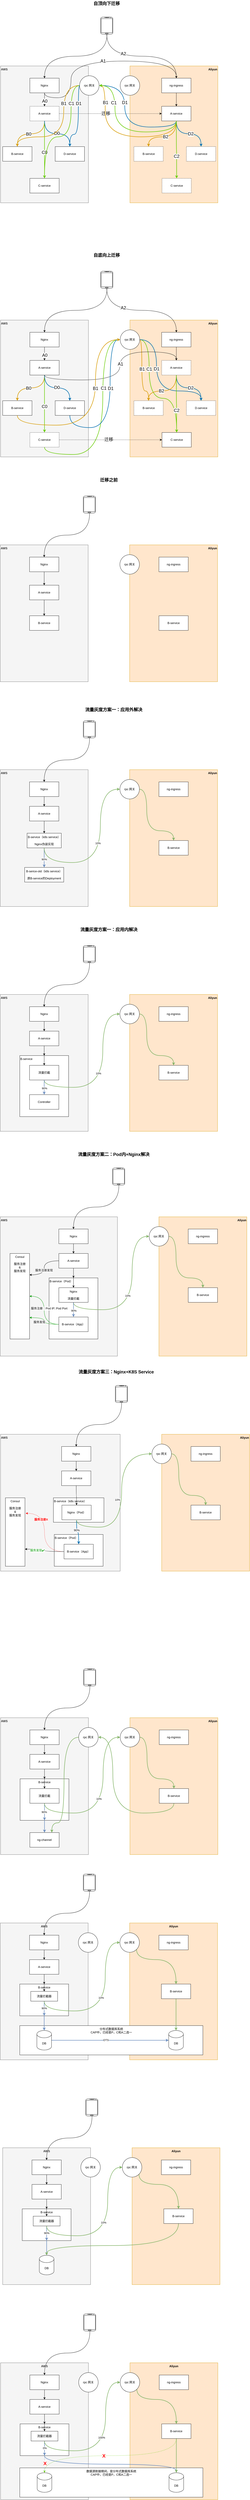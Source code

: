 <mxfile version="20.5.1" type="github">
  <diagram id="Bomps37VIKHpNAe9YnZH" name="第 1 页">
    <mxGraphModel dx="1298" dy="6679" grid="1" gridSize="10" guides="1" tooltips="1" connect="1" arrows="1" fold="1" page="1" pageScale="1" pageWidth="827" pageHeight="1169" math="0" shadow="0">
      <root>
        <mxCell id="0" />
        <mxCell id="1" parent="0" />
        <mxCell id="GRqfUsxwz95-C4cLxFxg-304" value="Aliyun" style="rounded=0;whiteSpace=wrap;html=1;fillColor=#ffe6cc;strokeColor=#d79b00;fontStyle=1;verticalAlign=top;" vertex="1" parent="1">
          <mxGeometry x="571.25" y="4080" width="360" height="560" as="geometry" />
        </mxCell>
        <mxCell id="GRqfUsxwz95-C4cLxFxg-302" value="AWS" style="rounded=0;whiteSpace=wrap;html=1;fillColor=#f5f5f5;fontColor=#333333;strokeColor=#666666;fontStyle=1;verticalAlign=top;" vertex="1" parent="1">
          <mxGeometry x="41.25" y="4080" width="360" height="560" as="geometry" />
        </mxCell>
        <mxCell id="GRqfUsxwz95-C4cLxFxg-390" value="数据源割接期间，是分布式数据库系统&lt;br&gt;CAP中，已经是P，C和A二选一" style="rounded=0;whiteSpace=wrap;html=1;strokeColor=#000000;fontSize=12;fontColor=#000000;verticalAlign=top;fontStyle=0" vertex="1" parent="1">
          <mxGeometry x="120" y="4510" width="750" height="120" as="geometry" />
        </mxCell>
        <mxCell id="GRqfUsxwz95-C4cLxFxg-1" value="AWS" style="rounded=0;whiteSpace=wrap;html=1;fillColor=#f5f5f5;fontColor=#333333;strokeColor=#666666;fontStyle=1;verticalAlign=top;" vertex="1" parent="1">
          <mxGeometry x="40" y="2280" width="360" height="560" as="geometry" />
        </mxCell>
        <mxCell id="GRqfUsxwz95-C4cLxFxg-2" value="Aliyun" style="rounded=0;whiteSpace=wrap;html=1;fillColor=#ffe6cc;strokeColor=#d79b00;fontStyle=1;verticalAlign=top;" vertex="1" parent="1">
          <mxGeometry x="570" y="2280" width="360" height="560" as="geometry" />
        </mxCell>
        <mxCell id="GRqfUsxwz95-C4cLxFxg-389" value="分布式数据库系统&lt;br&gt;CAP中，已经是P，C和A二选一" style="rounded=0;whiteSpace=wrap;html=1;strokeColor=#000000;fontSize=12;fontColor=#000000;verticalAlign=top;fontStyle=0" vertex="1" parent="1">
          <mxGeometry x="120" y="2700" width="750" height="120" as="geometry" />
        </mxCell>
        <mxCell id="GRqfUsxwz95-C4cLxFxg-54" value="AWS" style="rounded=0;whiteSpace=wrap;html=1;fillColor=#f5f5f5;fontColor=#333333;strokeColor=#666666;fontStyle=1;verticalAlign=top;align=left;" vertex="1" parent="1">
          <mxGeometry x="41.25" y="1440" width="360" height="560" as="geometry" />
        </mxCell>
        <mxCell id="GRqfUsxwz95-C4cLxFxg-80" value="B-service" style="rounded=0;whiteSpace=wrap;html=1;strokeColor=#000000;verticalAlign=top;" vertex="1" parent="1">
          <mxGeometry x="121.25" y="1690" width="200" height="170" as="geometry" />
        </mxCell>
        <mxCell id="GRqfUsxwz95-C4cLxFxg-12" value="B-service" style="rounded=0;whiteSpace=wrap;html=1;strokeColor=#000000;verticalAlign=top;" vertex="1" parent="1">
          <mxGeometry x="120" y="2530" width="200" height="130" as="geometry" />
        </mxCell>
        <mxCell id="GRqfUsxwz95-C4cLxFxg-14" style="edgeStyle=orthogonalEdgeStyle;rounded=0;orthogonalLoop=1;jettySize=auto;html=1;entryX=0.5;entryY=0;entryDx=0;entryDy=0;exitX=0.52;exitY=1;exitDx=0;exitDy=0;exitPerimeter=0;curved=1;" edge="1" parent="1" source="GRqfUsxwz95-C4cLxFxg-3" target="GRqfUsxwz95-C4cLxFxg-7">
          <mxGeometry relative="1" as="geometry" />
        </mxCell>
        <mxCell id="GRqfUsxwz95-C4cLxFxg-3" value="" style="verticalLabelPosition=bottom;verticalAlign=top;html=1;shadow=0;dashed=0;strokeWidth=1;shape=mxgraph.android.phone2;strokeColor=#000000;" vertex="1" parent="1">
          <mxGeometry x="380" y="2080" width="50" height="70" as="geometry" />
        </mxCell>
        <mxCell id="GRqfUsxwz95-C4cLxFxg-6" style="edgeStyle=orthogonalEdgeStyle;rounded=0;orthogonalLoop=1;jettySize=auto;html=1;entryX=0;entryY=0.5;entryDx=0;entryDy=0;entryPerimeter=0;strokeWidth=2;fillColor=#dae8fc;strokeColor=#6c8ebf;" edge="1" parent="1" source="GRqfUsxwz95-C4cLxFxg-4" target="GRqfUsxwz95-C4cLxFxg-5">
          <mxGeometry relative="1" as="geometry" />
        </mxCell>
        <mxCell id="GRqfUsxwz95-C4cLxFxg-18" value="DTS" style="edgeLabel;html=1;align=center;verticalAlign=middle;resizable=0;points=[];" vertex="1" connectable="0" parent="GRqfUsxwz95-C4cLxFxg-6">
          <mxGeometry x="-0.071" y="1" relative="1" as="geometry">
            <mxPoint as="offset" />
          </mxGeometry>
        </mxCell>
        <mxCell id="GRqfUsxwz95-C4cLxFxg-4" value="DB" style="shape=cylinder3;whiteSpace=wrap;html=1;boundedLbl=1;backgroundOutline=1;size=15;strokeColor=#000000;" vertex="1" parent="1">
          <mxGeometry x="190" y="2720" width="60" height="80" as="geometry" />
        </mxCell>
        <mxCell id="GRqfUsxwz95-C4cLxFxg-5" value="DB" style="shape=cylinder3;whiteSpace=wrap;html=1;boundedLbl=1;backgroundOutline=1;size=15;strokeColor=#000000;" vertex="1" parent="1">
          <mxGeometry x="730" y="2720" width="60" height="80" as="geometry" />
        </mxCell>
        <mxCell id="GRqfUsxwz95-C4cLxFxg-15" style="edgeStyle=orthogonalEdgeStyle;curved=1;rounded=0;orthogonalLoop=1;jettySize=auto;html=1;entryX=0.5;entryY=0;entryDx=0;entryDy=0;" edge="1" parent="1" source="GRqfUsxwz95-C4cLxFxg-7" target="GRqfUsxwz95-C4cLxFxg-11">
          <mxGeometry relative="1" as="geometry" />
        </mxCell>
        <mxCell id="GRqfUsxwz95-C4cLxFxg-7" value="Nginx" style="rounded=0;whiteSpace=wrap;html=1;strokeColor=#000000;" vertex="1" parent="1">
          <mxGeometry x="160" y="2330" width="120" height="60" as="geometry" />
        </mxCell>
        <mxCell id="GRqfUsxwz95-C4cLxFxg-8" value="ng-ingress" style="rounded=0;whiteSpace=wrap;html=1;strokeColor=#000000;" vertex="1" parent="1">
          <mxGeometry x="690" y="2330" width="120" height="60" as="geometry" />
        </mxCell>
        <mxCell id="GRqfUsxwz95-C4cLxFxg-9" value="rpc 网关" style="ellipse;whiteSpace=wrap;html=1;aspect=fixed;strokeColor=#000000;" vertex="1" parent="1">
          <mxGeometry x="360" y="2320" width="80" height="80" as="geometry" />
        </mxCell>
        <mxCell id="GRqfUsxwz95-C4cLxFxg-26" style="edgeStyle=orthogonalEdgeStyle;curved=1;rounded=0;orthogonalLoop=1;jettySize=auto;html=1;entryX=0.5;entryY=0;entryDx=0;entryDy=0;exitX=1;exitY=1;exitDx=0;exitDy=0;fillColor=#d5e8d4;strokeColor=#82b366;strokeWidth=2;" edge="1" parent="1" source="GRqfUsxwz95-C4cLxFxg-10" target="GRqfUsxwz95-C4cLxFxg-13">
          <mxGeometry relative="1" as="geometry">
            <Array as="points">
              <mxPoint x="598" y="2430" />
              <mxPoint x="760" y="2430" />
            </Array>
          </mxGeometry>
        </mxCell>
        <mxCell id="GRqfUsxwz95-C4cLxFxg-10" value="rpc 网关" style="ellipse;whiteSpace=wrap;html=1;aspect=fixed;strokeColor=#000000;" vertex="1" parent="1">
          <mxGeometry x="530" y="2320" width="80" height="80" as="geometry" />
        </mxCell>
        <mxCell id="GRqfUsxwz95-C4cLxFxg-16" style="edgeStyle=orthogonalEdgeStyle;curved=1;rounded=0;orthogonalLoop=1;jettySize=auto;html=1;entryX=0.5;entryY=0;entryDx=0;entryDy=0;" edge="1" parent="1" source="GRqfUsxwz95-C4cLxFxg-11" target="GRqfUsxwz95-C4cLxFxg-12">
          <mxGeometry relative="1" as="geometry" />
        </mxCell>
        <mxCell id="GRqfUsxwz95-C4cLxFxg-11" value="A-service" style="rounded=0;whiteSpace=wrap;html=1;strokeColor=#000000;" vertex="1" parent="1">
          <mxGeometry x="160" y="2430" width="120" height="60" as="geometry" />
        </mxCell>
        <mxCell id="GRqfUsxwz95-C4cLxFxg-17" style="edgeStyle=orthogonalEdgeStyle;curved=1;rounded=0;orthogonalLoop=1;jettySize=auto;html=1;entryX=0.5;entryY=0;entryDx=0;entryDy=0;entryPerimeter=0;fillColor=#dae8fc;strokeColor=#6c8ebf;strokeWidth=2;" edge="1" parent="1" source="GRqfUsxwz95-C4cLxFxg-12" target="GRqfUsxwz95-C4cLxFxg-4">
          <mxGeometry relative="1" as="geometry" />
        </mxCell>
        <mxCell id="GRqfUsxwz95-C4cLxFxg-27" style="edgeStyle=orthogonalEdgeStyle;curved=1;rounded=0;orthogonalLoop=1;jettySize=auto;html=1;entryX=0.5;entryY=0;entryDx=0;entryDy=0;entryPerimeter=0;fillColor=#d5e8d4;strokeColor=#82b366;strokeWidth=2;" edge="1" parent="1" source="GRqfUsxwz95-C4cLxFxg-13" target="GRqfUsxwz95-C4cLxFxg-5">
          <mxGeometry relative="1" as="geometry" />
        </mxCell>
        <mxCell id="GRqfUsxwz95-C4cLxFxg-13" value="B-service" style="rounded=0;whiteSpace=wrap;html=1;strokeColor=#000000;" vertex="1" parent="1">
          <mxGeometry x="700" y="2530" width="120" height="60" as="geometry" />
        </mxCell>
        <mxCell id="GRqfUsxwz95-C4cLxFxg-22" style="edgeStyle=orthogonalEdgeStyle;curved=1;rounded=0;orthogonalLoop=1;jettySize=auto;html=1;entryX=0.5;entryY=1;entryDx=0;entryDy=0;fillColor=#dae8fc;strokeColor=#6c8ebf;strokeWidth=2;" edge="1" parent="1" source="GRqfUsxwz95-C4cLxFxg-19" target="GRqfUsxwz95-C4cLxFxg-12">
          <mxGeometry relative="1" as="geometry">
            <Array as="points">
              <mxPoint x="220" y="2640" />
              <mxPoint x="220" y="2640" />
            </Array>
          </mxGeometry>
        </mxCell>
        <mxCell id="GRqfUsxwz95-C4cLxFxg-25" value="90%" style="edgeLabel;html=1;align=center;verticalAlign=middle;resizable=0;points=[];" vertex="1" connectable="0" parent="GRqfUsxwz95-C4cLxFxg-22">
          <mxGeometry x="-0.033" relative="1" as="geometry">
            <mxPoint as="offset" />
          </mxGeometry>
        </mxCell>
        <mxCell id="GRqfUsxwz95-C4cLxFxg-23" style="edgeStyle=orthogonalEdgeStyle;curved=1;rounded=0;orthogonalLoop=1;jettySize=auto;html=1;entryX=0;entryY=0.5;entryDx=0;entryDy=0;fillColor=#d5e8d4;strokeColor=#82b366;strokeWidth=2;" edge="1" parent="1" target="GRqfUsxwz95-C4cLxFxg-10">
          <mxGeometry relative="1" as="geometry">
            <mxPoint x="220" y="2600" as="sourcePoint" />
            <Array as="points">
              <mxPoint x="220" y="2640" />
              <mxPoint x="470" y="2640" />
              <mxPoint x="470" y="2360" />
            </Array>
          </mxGeometry>
        </mxCell>
        <mxCell id="GRqfUsxwz95-C4cLxFxg-24" value="10%" style="edgeLabel;html=1;align=center;verticalAlign=middle;resizable=0;points=[];" vertex="1" connectable="0" parent="GRqfUsxwz95-C4cLxFxg-23">
          <mxGeometry x="0.092" y="17" relative="1" as="geometry">
            <mxPoint as="offset" />
          </mxGeometry>
        </mxCell>
        <mxCell id="GRqfUsxwz95-C4cLxFxg-19" value="流量拦截器" style="rounded=0;whiteSpace=wrap;html=1;strokeColor=#000000;" vertex="1" parent="1">
          <mxGeometry x="165" y="2560" width="110" height="40" as="geometry" />
        </mxCell>
        <mxCell id="GRqfUsxwz95-C4cLxFxg-20" style="edgeStyle=orthogonalEdgeStyle;curved=1;rounded=0;orthogonalLoop=1;jettySize=auto;html=1;entryX=0.5;entryY=0;entryDx=0;entryDy=0;" edge="1" parent="1" source="GRqfUsxwz95-C4cLxFxg-12" target="GRqfUsxwz95-C4cLxFxg-19">
          <mxGeometry relative="1" as="geometry" />
        </mxCell>
        <mxCell id="GRqfUsxwz95-C4cLxFxg-56" value="Aliyun" style="rounded=0;whiteSpace=wrap;html=1;fillColor=#ffe6cc;strokeColor=#d79b00;fontStyle=1;verticalAlign=top;align=right;" vertex="1" parent="1">
          <mxGeometry x="571.25" y="1440" width="360" height="560" as="geometry" />
        </mxCell>
        <mxCell id="GRqfUsxwz95-C4cLxFxg-57" style="edgeStyle=orthogonalEdgeStyle;rounded=0;orthogonalLoop=1;jettySize=auto;html=1;entryX=0.5;entryY=0;entryDx=0;entryDy=0;exitX=0.52;exitY=1;exitDx=0;exitDy=0;exitPerimeter=0;curved=1;" edge="1" parent="1" source="GRqfUsxwz95-C4cLxFxg-58" target="GRqfUsxwz95-C4cLxFxg-64">
          <mxGeometry relative="1" as="geometry" />
        </mxCell>
        <mxCell id="GRqfUsxwz95-C4cLxFxg-58" value="" style="verticalLabelPosition=bottom;verticalAlign=top;html=1;shadow=0;dashed=0;strokeWidth=1;shape=mxgraph.android.phone2;strokeColor=#000000;" vertex="1" parent="1">
          <mxGeometry x="381.25" y="1240" width="50" height="70" as="geometry" />
        </mxCell>
        <mxCell id="GRqfUsxwz95-C4cLxFxg-63" style="edgeStyle=orthogonalEdgeStyle;curved=1;rounded=0;orthogonalLoop=1;jettySize=auto;html=1;entryX=0.5;entryY=0;entryDx=0;entryDy=0;" edge="1" parent="1" source="GRqfUsxwz95-C4cLxFxg-64" target="GRqfUsxwz95-C4cLxFxg-70">
          <mxGeometry relative="1" as="geometry" />
        </mxCell>
        <mxCell id="GRqfUsxwz95-C4cLxFxg-64" value="Nginx" style="rounded=0;whiteSpace=wrap;html=1;strokeColor=#000000;" vertex="1" parent="1">
          <mxGeometry x="161.25" y="1490" width="120" height="60" as="geometry" />
        </mxCell>
        <mxCell id="GRqfUsxwz95-C4cLxFxg-65" value="ng-ingress" style="rounded=0;whiteSpace=wrap;html=1;strokeColor=#000000;" vertex="1" parent="1">
          <mxGeometry x="691.25" y="1490" width="120" height="60" as="geometry" />
        </mxCell>
        <mxCell id="GRqfUsxwz95-C4cLxFxg-90" style="edgeStyle=orthogonalEdgeStyle;curved=1;rounded=0;orthogonalLoop=1;jettySize=auto;html=1;entryX=0.75;entryY=0;entryDx=0;entryDy=0;fillColor=#d5e8d4;strokeColor=#82b366;strokeWidth=2;" edge="1" parent="1" source="GRqfUsxwz95-C4cLxFxg-66" target="GRqfUsxwz95-C4cLxFxg-81">
          <mxGeometry relative="1" as="geometry">
            <Array as="points">
              <mxPoint x="301.25" y="1520" />
              <mxPoint x="301.25" y="1870" />
              <mxPoint x="251.25" y="1870" />
            </Array>
          </mxGeometry>
        </mxCell>
        <mxCell id="GRqfUsxwz95-C4cLxFxg-66" value="rpc 网关" style="ellipse;whiteSpace=wrap;html=1;aspect=fixed;strokeColor=#000000;" vertex="1" parent="1">
          <mxGeometry x="361.25" y="1480" width="80" height="80" as="geometry" />
        </mxCell>
        <mxCell id="GRqfUsxwz95-C4cLxFxg-67" style="rounded=0;orthogonalLoop=1;jettySize=auto;html=1;entryX=0.5;entryY=0;entryDx=0;entryDy=0;exitX=1;exitY=0.5;exitDx=0;exitDy=0;fillColor=#d5e8d4;strokeColor=#82b366;strokeWidth=2;edgeStyle=orthogonalEdgeStyle;curved=1;" edge="1" parent="1" source="GRqfUsxwz95-C4cLxFxg-68" target="GRqfUsxwz95-C4cLxFxg-73">
          <mxGeometry relative="1" as="geometry">
            <Array as="points">
              <mxPoint x="641.25" y="1520" />
              <mxPoint x="641.25" y="1690" />
              <mxPoint x="751.25" y="1690" />
            </Array>
          </mxGeometry>
        </mxCell>
        <mxCell id="GRqfUsxwz95-C4cLxFxg-68" value="rpc 网关" style="ellipse;whiteSpace=wrap;html=1;aspect=fixed;strokeColor=#000000;" vertex="1" parent="1">
          <mxGeometry x="531.25" y="1480" width="80" height="80" as="geometry" />
        </mxCell>
        <mxCell id="GRqfUsxwz95-C4cLxFxg-82" style="edgeStyle=orthogonalEdgeStyle;curved=1;rounded=0;orthogonalLoop=1;jettySize=auto;html=1;entryX=0.5;entryY=0;entryDx=0;entryDy=0;" edge="1" parent="1" source="GRqfUsxwz95-C4cLxFxg-70" target="GRqfUsxwz95-C4cLxFxg-80">
          <mxGeometry relative="1" as="geometry" />
        </mxCell>
        <mxCell id="GRqfUsxwz95-C4cLxFxg-70" value="A-service" style="rounded=0;whiteSpace=wrap;html=1;strokeColor=#000000;" vertex="1" parent="1">
          <mxGeometry x="161.25" y="1590" width="120" height="60" as="geometry" />
        </mxCell>
        <mxCell id="GRqfUsxwz95-C4cLxFxg-72" style="edgeStyle=orthogonalEdgeStyle;curved=1;rounded=0;orthogonalLoop=1;jettySize=auto;html=1;entryX=1;entryY=0.5;entryDx=0;entryDy=0;exitX=0.5;exitY=1;exitDx=0;exitDy=0;fillColor=#d5e8d4;strokeColor=#82b366;strokeWidth=2;" edge="1" parent="1" source="GRqfUsxwz95-C4cLxFxg-73" target="GRqfUsxwz95-C4cLxFxg-66">
          <mxGeometry relative="1" as="geometry">
            <mxPoint x="761.25" y="1880" as="targetPoint" />
            <Array as="points">
              <mxPoint x="751.25" y="1830" />
              <mxPoint x="501.25" y="1830" />
              <mxPoint x="501.25" y="1520" />
            </Array>
          </mxGeometry>
        </mxCell>
        <mxCell id="GRqfUsxwz95-C4cLxFxg-73" value="B-service" style="rounded=0;whiteSpace=wrap;html=1;strokeColor=#000000;" vertex="1" parent="1">
          <mxGeometry x="691.25" y="1730" width="120" height="60" as="geometry" />
        </mxCell>
        <mxCell id="GRqfUsxwz95-C4cLxFxg-83" style="edgeStyle=orthogonalEdgeStyle;curved=1;rounded=0;orthogonalLoop=1;jettySize=auto;html=1;entryX=0.5;entryY=0;entryDx=0;entryDy=0;fillColor=#dae8fc;strokeColor=#6c8ebf;strokeWidth=2;" edge="1" parent="1" source="GRqfUsxwz95-C4cLxFxg-80" target="GRqfUsxwz95-C4cLxFxg-81">
          <mxGeometry relative="1" as="geometry" />
        </mxCell>
        <mxCell id="GRqfUsxwz95-C4cLxFxg-85" style="edgeStyle=orthogonalEdgeStyle;curved=1;rounded=0;orthogonalLoop=1;jettySize=auto;html=1;entryX=0.5;entryY=0;entryDx=0;entryDy=0;" edge="1" parent="1" source="GRqfUsxwz95-C4cLxFxg-80" target="GRqfUsxwz95-C4cLxFxg-84">
          <mxGeometry relative="1" as="geometry" />
        </mxCell>
        <mxCell id="GRqfUsxwz95-C4cLxFxg-81" value="ng-channel" style="rounded=0;whiteSpace=wrap;html=1;strokeColor=#000000;" vertex="1" parent="1">
          <mxGeometry x="161.25" y="1910" width="120" height="60" as="geometry" />
        </mxCell>
        <mxCell id="GRqfUsxwz95-C4cLxFxg-86" style="edgeStyle=orthogonalEdgeStyle;curved=1;rounded=0;orthogonalLoop=1;jettySize=auto;html=1;entryX=0.5;entryY=1;entryDx=0;entryDy=0;fillColor=#dae8fc;strokeColor=#6c8ebf;strokeWidth=2;" edge="1" parent="1" source="GRqfUsxwz95-C4cLxFxg-84" target="GRqfUsxwz95-C4cLxFxg-80">
          <mxGeometry relative="1" as="geometry">
            <Array as="points">
              <mxPoint x="221.25" y="1840" />
              <mxPoint x="221.25" y="1840" />
            </Array>
          </mxGeometry>
        </mxCell>
        <mxCell id="GRqfUsxwz95-C4cLxFxg-89" value="90%" style="edgeLabel;html=1;align=center;verticalAlign=middle;resizable=0;points=[];" vertex="1" connectable="0" parent="GRqfUsxwz95-C4cLxFxg-86">
          <mxGeometry x="0.029" y="-2" relative="1" as="geometry">
            <mxPoint as="offset" />
          </mxGeometry>
        </mxCell>
        <mxCell id="GRqfUsxwz95-C4cLxFxg-87" style="edgeStyle=orthogonalEdgeStyle;curved=1;rounded=0;orthogonalLoop=1;jettySize=auto;html=1;entryX=0;entryY=0.5;entryDx=0;entryDy=0;exitX=0.5;exitY=1;exitDx=0;exitDy=0;fillColor=#d5e8d4;strokeColor=#82b366;strokeWidth=2;" edge="1" parent="1" source="GRqfUsxwz95-C4cLxFxg-84" target="GRqfUsxwz95-C4cLxFxg-68">
          <mxGeometry relative="1" as="geometry">
            <Array as="points">
              <mxPoint x="221.25" y="1830" />
              <mxPoint x="461.25" y="1830" />
              <mxPoint x="461.25" y="1520" />
            </Array>
          </mxGeometry>
        </mxCell>
        <mxCell id="GRqfUsxwz95-C4cLxFxg-88" value="10%" style="edgeLabel;html=1;align=center;verticalAlign=middle;resizable=0;points=[];" vertex="1" connectable="0" parent="GRqfUsxwz95-C4cLxFxg-87">
          <mxGeometry x="0.024" y="18" relative="1" as="geometry">
            <mxPoint as="offset" />
          </mxGeometry>
        </mxCell>
        <mxCell id="GRqfUsxwz95-C4cLxFxg-84" value="流量拦截" style="rounded=0;whiteSpace=wrap;html=1;strokeColor=#000000;" vertex="1" parent="1">
          <mxGeometry x="161.25" y="1730" width="120" height="60" as="geometry" />
        </mxCell>
        <mxCell id="GRqfUsxwz95-C4cLxFxg-91" value="AWS" style="rounded=0;whiteSpace=wrap;html=1;fillColor=#f5f5f5;fontColor=#333333;strokeColor=#666666;fontStyle=1;verticalAlign=top;align=left;" vertex="1" parent="1">
          <mxGeometry x="40" y="-1520" width="360" height="560" as="geometry" />
        </mxCell>
        <mxCell id="GRqfUsxwz95-C4cLxFxg-92" value="B-service" style="rounded=0;whiteSpace=wrap;html=1;strokeColor=#000000;verticalAlign=top;align=left;" vertex="1" parent="1">
          <mxGeometry x="120" y="-1270" width="200" height="250" as="geometry" />
        </mxCell>
        <mxCell id="GRqfUsxwz95-C4cLxFxg-93" value="Aliyun" style="rounded=0;whiteSpace=wrap;html=1;fillColor=#ffe6cc;strokeColor=#d79b00;fontStyle=1;verticalAlign=top;align=right;" vertex="1" parent="1">
          <mxGeometry x="570" y="-1520" width="360" height="560" as="geometry" />
        </mxCell>
        <mxCell id="GRqfUsxwz95-C4cLxFxg-94" style="edgeStyle=orthogonalEdgeStyle;rounded=0;orthogonalLoop=1;jettySize=auto;html=1;entryX=0.5;entryY=0;entryDx=0;entryDy=0;exitX=0.52;exitY=1;exitDx=0;exitDy=0;exitPerimeter=0;curved=1;" edge="1" parent="1" source="GRqfUsxwz95-C4cLxFxg-95" target="GRqfUsxwz95-C4cLxFxg-97">
          <mxGeometry relative="1" as="geometry" />
        </mxCell>
        <mxCell id="GRqfUsxwz95-C4cLxFxg-95" value="" style="verticalLabelPosition=bottom;verticalAlign=top;html=1;shadow=0;dashed=0;strokeWidth=1;shape=mxgraph.android.phone2;strokeColor=#000000;" vertex="1" parent="1">
          <mxGeometry x="380" y="-1720" width="50" height="70" as="geometry" />
        </mxCell>
        <mxCell id="GRqfUsxwz95-C4cLxFxg-96" style="edgeStyle=orthogonalEdgeStyle;curved=1;rounded=0;orthogonalLoop=1;jettySize=auto;html=1;entryX=0.5;entryY=0;entryDx=0;entryDy=0;" edge="1" parent="1" source="GRqfUsxwz95-C4cLxFxg-97" target="GRqfUsxwz95-C4cLxFxg-104">
          <mxGeometry relative="1" as="geometry" />
        </mxCell>
        <mxCell id="GRqfUsxwz95-C4cLxFxg-97" value="Nginx" style="rounded=0;whiteSpace=wrap;html=1;strokeColor=#000000;" vertex="1" parent="1">
          <mxGeometry x="160" y="-1470" width="120" height="60" as="geometry" />
        </mxCell>
        <mxCell id="GRqfUsxwz95-C4cLxFxg-98" value="ng-ingress" style="rounded=0;whiteSpace=wrap;html=1;strokeColor=#000000;" vertex="1" parent="1">
          <mxGeometry x="690" y="-1470" width="120" height="60" as="geometry" />
        </mxCell>
        <mxCell id="GRqfUsxwz95-C4cLxFxg-101" style="rounded=0;orthogonalLoop=1;jettySize=auto;html=1;entryX=0.5;entryY=0;entryDx=0;entryDy=0;exitX=1;exitY=0.5;exitDx=0;exitDy=0;fillColor=#d5e8d4;strokeColor=#82b366;strokeWidth=2;edgeStyle=orthogonalEdgeStyle;curved=1;" edge="1" parent="1" source="GRqfUsxwz95-C4cLxFxg-102" target="GRqfUsxwz95-C4cLxFxg-106">
          <mxGeometry relative="1" as="geometry">
            <Array as="points">
              <mxPoint x="640" y="-1440" />
              <mxPoint x="640" y="-1270" />
              <mxPoint x="750" y="-1270" />
            </Array>
          </mxGeometry>
        </mxCell>
        <mxCell id="GRqfUsxwz95-C4cLxFxg-102" value="rpc 网关" style="ellipse;whiteSpace=wrap;html=1;aspect=fixed;strokeColor=#000000;" vertex="1" parent="1">
          <mxGeometry x="530" y="-1480" width="80" height="80" as="geometry" />
        </mxCell>
        <mxCell id="GRqfUsxwz95-C4cLxFxg-103" style="edgeStyle=orthogonalEdgeStyle;curved=1;rounded=0;orthogonalLoop=1;jettySize=auto;html=1;entryX=0.5;entryY=0;entryDx=0;entryDy=0;" edge="1" parent="1" source="GRqfUsxwz95-C4cLxFxg-104" target="GRqfUsxwz95-C4cLxFxg-92">
          <mxGeometry relative="1" as="geometry" />
        </mxCell>
        <mxCell id="GRqfUsxwz95-C4cLxFxg-104" value="A-service" style="rounded=0;whiteSpace=wrap;html=1;strokeColor=#000000;" vertex="1" parent="1">
          <mxGeometry x="160" y="-1370" width="120" height="60" as="geometry" />
        </mxCell>
        <mxCell id="GRqfUsxwz95-C4cLxFxg-106" value="B-service" style="rounded=0;whiteSpace=wrap;html=1;strokeColor=#000000;" vertex="1" parent="1">
          <mxGeometry x="690" y="-1230" width="120" height="60" as="geometry" />
        </mxCell>
        <mxCell id="GRqfUsxwz95-C4cLxFxg-108" style="edgeStyle=orthogonalEdgeStyle;curved=1;rounded=0;orthogonalLoop=1;jettySize=auto;html=1;entryX=0.5;entryY=0;entryDx=0;entryDy=0;" edge="1" parent="1" source="GRqfUsxwz95-C4cLxFxg-92" target="GRqfUsxwz95-C4cLxFxg-114">
          <mxGeometry relative="1" as="geometry" />
        </mxCell>
        <mxCell id="GRqfUsxwz95-C4cLxFxg-112" style="edgeStyle=orthogonalEdgeStyle;curved=1;rounded=0;orthogonalLoop=1;jettySize=auto;html=1;entryX=0;entryY=0.5;entryDx=0;entryDy=0;exitX=0.5;exitY=1;exitDx=0;exitDy=0;fillColor=#d5e8d4;strokeColor=#82b366;strokeWidth=2;" edge="1" parent="1" source="GRqfUsxwz95-C4cLxFxg-114" target="GRqfUsxwz95-C4cLxFxg-102">
          <mxGeometry relative="1" as="geometry">
            <Array as="points">
              <mxPoint x="220" y="-1140" />
              <mxPoint x="460" y="-1140" />
              <mxPoint x="460" y="-1440" />
            </Array>
          </mxGeometry>
        </mxCell>
        <mxCell id="GRqfUsxwz95-C4cLxFxg-113" value="10%" style="edgeLabel;html=1;align=center;verticalAlign=middle;resizable=0;points=[];" vertex="1" connectable="0" parent="GRqfUsxwz95-C4cLxFxg-112">
          <mxGeometry x="0.024" y="18" relative="1" as="geometry">
            <mxPoint as="offset" />
          </mxGeometry>
        </mxCell>
        <mxCell id="GRqfUsxwz95-C4cLxFxg-117" style="edgeStyle=orthogonalEdgeStyle;curved=1;rounded=0;orthogonalLoop=1;jettySize=auto;html=1;entryX=0.5;entryY=0;entryDx=0;entryDy=0;strokeWidth=2;fillColor=#dae8fc;strokeColor=#6c8ebf;" edge="1" parent="1" source="GRqfUsxwz95-C4cLxFxg-114" target="GRqfUsxwz95-C4cLxFxg-116">
          <mxGeometry relative="1" as="geometry" />
        </mxCell>
        <mxCell id="GRqfUsxwz95-C4cLxFxg-118" value="90%" style="edgeLabel;html=1;align=center;verticalAlign=middle;resizable=0;points=[];" vertex="1" connectable="0" parent="GRqfUsxwz95-C4cLxFxg-117">
          <mxGeometry x="0.133" y="1" relative="1" as="geometry">
            <mxPoint as="offset" />
          </mxGeometry>
        </mxCell>
        <mxCell id="GRqfUsxwz95-C4cLxFxg-114" value="流量拦截" style="rounded=0;whiteSpace=wrap;html=1;strokeColor=#000000;" vertex="1" parent="1">
          <mxGeometry x="160" y="-1230" width="120" height="60" as="geometry" />
        </mxCell>
        <mxCell id="GRqfUsxwz95-C4cLxFxg-116" value="Controller" style="rounded=0;whiteSpace=wrap;html=1;strokeColor=#000000;" vertex="1" parent="1">
          <mxGeometry x="160" y="-1110" width="120" height="60" as="geometry" />
        </mxCell>
        <mxCell id="GRqfUsxwz95-C4cLxFxg-119" value="AWS" style="rounded=0;whiteSpace=wrap;html=1;fillColor=#f5f5f5;fontColor=#333333;strokeColor=#666666;fontStyle=1;verticalAlign=top;align=left;" vertex="1" parent="1">
          <mxGeometry x="40" y="-2440" width="360" height="560" as="geometry" />
        </mxCell>
        <mxCell id="GRqfUsxwz95-C4cLxFxg-121" value="Aliyun" style="rounded=0;whiteSpace=wrap;html=1;fillColor=#ffe6cc;strokeColor=#d79b00;fontStyle=1;verticalAlign=top;align=right;" vertex="1" parent="1">
          <mxGeometry x="570" y="-2440" width="360" height="560" as="geometry" />
        </mxCell>
        <mxCell id="GRqfUsxwz95-C4cLxFxg-122" style="edgeStyle=orthogonalEdgeStyle;rounded=0;orthogonalLoop=1;jettySize=auto;html=1;entryX=0.5;entryY=0;entryDx=0;entryDy=0;exitX=0.52;exitY=1;exitDx=0;exitDy=0;exitPerimeter=0;curved=1;" edge="1" parent="1" source="GRqfUsxwz95-C4cLxFxg-123" target="GRqfUsxwz95-C4cLxFxg-125">
          <mxGeometry relative="1" as="geometry" />
        </mxCell>
        <mxCell id="GRqfUsxwz95-C4cLxFxg-123" value="" style="verticalLabelPosition=bottom;verticalAlign=top;html=1;shadow=0;dashed=0;strokeWidth=1;shape=mxgraph.android.phone2;strokeColor=#000000;" vertex="1" parent="1">
          <mxGeometry x="380" y="-2640" width="50" height="70" as="geometry" />
        </mxCell>
        <mxCell id="GRqfUsxwz95-C4cLxFxg-124" style="edgeStyle=orthogonalEdgeStyle;curved=1;rounded=0;orthogonalLoop=1;jettySize=auto;html=1;entryX=0.5;entryY=0;entryDx=0;entryDy=0;" edge="1" parent="1" source="GRqfUsxwz95-C4cLxFxg-125" target="GRqfUsxwz95-C4cLxFxg-130">
          <mxGeometry relative="1" as="geometry" />
        </mxCell>
        <mxCell id="GRqfUsxwz95-C4cLxFxg-125" value="Nginx" style="rounded=0;whiteSpace=wrap;html=1;strokeColor=#000000;" vertex="1" parent="1">
          <mxGeometry x="160" y="-2390" width="120" height="60" as="geometry" />
        </mxCell>
        <mxCell id="GRqfUsxwz95-C4cLxFxg-126" value="ng-ingress" style="rounded=0;whiteSpace=wrap;html=1;strokeColor=#000000;" vertex="1" parent="1">
          <mxGeometry x="690" y="-2390" width="120" height="60" as="geometry" />
        </mxCell>
        <mxCell id="GRqfUsxwz95-C4cLxFxg-127" style="rounded=0;orthogonalLoop=1;jettySize=auto;html=1;entryX=0.5;entryY=0;entryDx=0;entryDy=0;exitX=1;exitY=0.5;exitDx=0;exitDy=0;fillColor=#d5e8d4;strokeColor=#82b366;strokeWidth=2;edgeStyle=orthogonalEdgeStyle;curved=1;" edge="1" parent="1" source="GRqfUsxwz95-C4cLxFxg-128" target="GRqfUsxwz95-C4cLxFxg-131">
          <mxGeometry relative="1" as="geometry">
            <Array as="points">
              <mxPoint x="640" y="-2360" />
              <mxPoint x="640" y="-2190" />
              <mxPoint x="750" y="-2190" />
            </Array>
          </mxGeometry>
        </mxCell>
        <mxCell id="GRqfUsxwz95-C4cLxFxg-128" value="rpc 网关" style="ellipse;whiteSpace=wrap;html=1;aspect=fixed;strokeColor=#000000;" vertex="1" parent="1">
          <mxGeometry x="530" y="-2400" width="80" height="80" as="geometry" />
        </mxCell>
        <mxCell id="GRqfUsxwz95-C4cLxFxg-129" style="edgeStyle=orthogonalEdgeStyle;curved=1;rounded=0;orthogonalLoop=1;jettySize=auto;html=1;entryX=0.5;entryY=0;entryDx=0;entryDy=0;" edge="1" parent="1" source="GRqfUsxwz95-C4cLxFxg-130" target="GRqfUsxwz95-C4cLxFxg-139">
          <mxGeometry relative="1" as="geometry">
            <mxPoint x="220" y="-2190" as="targetPoint" />
          </mxGeometry>
        </mxCell>
        <mxCell id="GRqfUsxwz95-C4cLxFxg-130" value="A-service" style="rounded=0;whiteSpace=wrap;html=1;strokeColor=#000000;" vertex="1" parent="1">
          <mxGeometry x="160" y="-2290" width="120" height="60" as="geometry" />
        </mxCell>
        <mxCell id="GRqfUsxwz95-C4cLxFxg-131" value="B-service" style="rounded=0;whiteSpace=wrap;html=1;strokeColor=#000000;" vertex="1" parent="1">
          <mxGeometry x="690" y="-2150" width="120" height="60" as="geometry" />
        </mxCell>
        <mxCell id="GRqfUsxwz95-C4cLxFxg-141" style="edgeStyle=orthogonalEdgeStyle;curved=1;rounded=0;orthogonalLoop=1;jettySize=auto;html=1;entryX=0.5;entryY=0;entryDx=0;entryDy=0;strokeWidth=2;fillColor=#dae8fc;strokeColor=#6c8ebf;" edge="1" parent="1" source="GRqfUsxwz95-C4cLxFxg-139" target="GRqfUsxwz95-C4cLxFxg-140">
          <mxGeometry relative="1" as="geometry" />
        </mxCell>
        <mxCell id="GRqfUsxwz95-C4cLxFxg-144" value="90%" style="edgeLabel;html=1;align=center;verticalAlign=middle;resizable=0;points=[];" vertex="1" connectable="0" parent="GRqfUsxwz95-C4cLxFxg-141">
          <mxGeometry x="0.175" relative="1" as="geometry">
            <mxPoint as="offset" />
          </mxGeometry>
        </mxCell>
        <mxCell id="GRqfUsxwz95-C4cLxFxg-142" style="edgeStyle=orthogonalEdgeStyle;curved=1;rounded=0;orthogonalLoop=1;jettySize=auto;html=1;entryX=0;entryY=0.5;entryDx=0;entryDy=0;strokeWidth=2;exitX=0.5;exitY=1;exitDx=0;exitDy=0;fillColor=#d5e8d4;strokeColor=#82b366;" edge="1" parent="1" source="GRqfUsxwz95-C4cLxFxg-139" target="GRqfUsxwz95-C4cLxFxg-128">
          <mxGeometry relative="1" as="geometry">
            <Array as="points">
              <mxPoint x="220" y="-2060" />
              <mxPoint x="450" y="-2060" />
              <mxPoint x="450" y="-2360" />
            </Array>
          </mxGeometry>
        </mxCell>
        <mxCell id="GRqfUsxwz95-C4cLxFxg-143" value="10%" style="edgeLabel;html=1;align=center;verticalAlign=middle;resizable=0;points=[];" vertex="1" connectable="0" parent="GRqfUsxwz95-C4cLxFxg-142">
          <mxGeometry x="-0.061" y="9" relative="1" as="geometry">
            <mxPoint x="-1" y="-55" as="offset" />
          </mxGeometry>
        </mxCell>
        <mxCell id="GRqfUsxwz95-C4cLxFxg-139" value="B-service（k8s service）&lt;br&gt;&lt;br&gt;Nginx伪装实现" style="rounded=0;whiteSpace=wrap;html=1;strokeColor=#000000;" vertex="1" parent="1">
          <mxGeometry x="150" y="-2180" width="140" height="60" as="geometry" />
        </mxCell>
        <mxCell id="GRqfUsxwz95-C4cLxFxg-140" value="B-serice-old（k8s service）&lt;br&gt;&lt;br&gt;原B-service的Deployment" style="rounded=0;whiteSpace=wrap;html=1;strokeColor=#000000;" vertex="1" parent="1">
          <mxGeometry x="140" y="-2040" width="160" height="60" as="geometry" />
        </mxCell>
        <mxCell id="GRqfUsxwz95-C4cLxFxg-145" value="迁移之前" style="text;html=1;strokeColor=none;fillColor=none;align=center;verticalAlign=middle;whiteSpace=wrap;rounded=0;fontSize=18;fontStyle=1" vertex="1" parent="1">
          <mxGeometry x="340" y="-3640" width="290" height="30" as="geometry" />
        </mxCell>
        <mxCell id="GRqfUsxwz95-C4cLxFxg-146" value="流量灰度方案一：应用内解决" style="text;html=1;strokeColor=none;fillColor=none;align=center;verticalAlign=middle;whiteSpace=wrap;rounded=0;fontSize=18;fontStyle=1" vertex="1" parent="1">
          <mxGeometry x="340" y="-1800" width="290" height="30" as="geometry" />
        </mxCell>
        <mxCell id="GRqfUsxwz95-C4cLxFxg-147" value="AWS" style="rounded=0;whiteSpace=wrap;html=1;fillColor=#f5f5f5;fontColor=#333333;strokeColor=#666666;fontStyle=1;verticalAlign=top;align=left;" vertex="1" parent="1">
          <mxGeometry x="40" y="-3360" width="360" height="560" as="geometry" />
        </mxCell>
        <mxCell id="GRqfUsxwz95-C4cLxFxg-148" value="Aliyun" style="rounded=0;whiteSpace=wrap;html=1;fillColor=#ffe6cc;strokeColor=#d79b00;fontStyle=1;verticalAlign=top;align=right;" vertex="1" parent="1">
          <mxGeometry x="570" y="-3360" width="360" height="560" as="geometry" />
        </mxCell>
        <mxCell id="GRqfUsxwz95-C4cLxFxg-149" style="edgeStyle=orthogonalEdgeStyle;rounded=0;orthogonalLoop=1;jettySize=auto;html=1;entryX=0.5;entryY=0;entryDx=0;entryDy=0;exitX=0.52;exitY=1;exitDx=0;exitDy=0;exitPerimeter=0;curved=1;" edge="1" parent="1" source="GRqfUsxwz95-C4cLxFxg-150" target="GRqfUsxwz95-C4cLxFxg-152">
          <mxGeometry relative="1" as="geometry" />
        </mxCell>
        <mxCell id="GRqfUsxwz95-C4cLxFxg-150" value="" style="verticalLabelPosition=bottom;verticalAlign=top;html=1;shadow=0;dashed=0;strokeWidth=1;shape=mxgraph.android.phone2;strokeColor=#000000;" vertex="1" parent="1">
          <mxGeometry x="380" y="-3560" width="50" height="70" as="geometry" />
        </mxCell>
        <mxCell id="GRqfUsxwz95-C4cLxFxg-151" style="edgeStyle=orthogonalEdgeStyle;curved=1;rounded=0;orthogonalLoop=1;jettySize=auto;html=1;entryX=0.5;entryY=0;entryDx=0;entryDy=0;" edge="1" parent="1" source="GRqfUsxwz95-C4cLxFxg-152" target="GRqfUsxwz95-C4cLxFxg-157">
          <mxGeometry relative="1" as="geometry" />
        </mxCell>
        <mxCell id="GRqfUsxwz95-C4cLxFxg-152" value="Nginx" style="rounded=0;whiteSpace=wrap;html=1;strokeColor=#000000;" vertex="1" parent="1">
          <mxGeometry x="160" y="-3310" width="120" height="60" as="geometry" />
        </mxCell>
        <mxCell id="GRqfUsxwz95-C4cLxFxg-153" value="ng-ingress" style="rounded=0;whiteSpace=wrap;html=1;strokeColor=#000000;" vertex="1" parent="1">
          <mxGeometry x="690" y="-3310" width="120" height="60" as="geometry" />
        </mxCell>
        <mxCell id="GRqfUsxwz95-C4cLxFxg-155" value="rpc 网关" style="ellipse;whiteSpace=wrap;html=1;aspect=fixed;strokeColor=#000000;" vertex="1" parent="1">
          <mxGeometry x="530" y="-3320" width="80" height="80" as="geometry" />
        </mxCell>
        <mxCell id="GRqfUsxwz95-C4cLxFxg-156" style="edgeStyle=orthogonalEdgeStyle;curved=1;rounded=0;orthogonalLoop=1;jettySize=auto;html=1;entryX=0.5;entryY=0;entryDx=0;entryDy=0;" edge="1" parent="1" source="GRqfUsxwz95-C4cLxFxg-157" target="GRqfUsxwz95-C4cLxFxg-165">
          <mxGeometry relative="1" as="geometry">
            <mxPoint x="220" y="-3100" as="targetPoint" />
          </mxGeometry>
        </mxCell>
        <mxCell id="GRqfUsxwz95-C4cLxFxg-157" value="A-service" style="rounded=0;whiteSpace=wrap;html=1;strokeColor=#000000;" vertex="1" parent="1">
          <mxGeometry x="160" y="-3195" width="120" height="60" as="geometry" />
        </mxCell>
        <mxCell id="GRqfUsxwz95-C4cLxFxg-158" value="B-service" style="rounded=0;whiteSpace=wrap;html=1;strokeColor=#000000;" vertex="1" parent="1">
          <mxGeometry x="690" y="-3070" width="120" height="60" as="geometry" />
        </mxCell>
        <mxCell id="GRqfUsxwz95-C4cLxFxg-165" value="B-service" style="rounded=0;whiteSpace=wrap;html=1;strokeColor=#000000;" vertex="1" parent="1">
          <mxGeometry x="160" y="-3070" width="120" height="60" as="geometry" />
        </mxCell>
        <mxCell id="GRqfUsxwz95-C4cLxFxg-166" value="流量灰度方案一：应用外解决" style="text;html=1;strokeColor=none;fillColor=none;align=center;verticalAlign=middle;whiteSpace=wrap;rounded=0;fontSize=18;fontStyle=1" vertex="1" parent="1">
          <mxGeometry x="360" y="-2700" width="290" height="30" as="geometry" />
        </mxCell>
        <mxCell id="GRqfUsxwz95-C4cLxFxg-167" value="自顶向下迁移" style="text;html=1;strokeColor=none;fillColor=none;align=center;verticalAlign=middle;whiteSpace=wrap;rounded=0;fontSize=18;fontStyle=1" vertex="1" parent="1">
          <mxGeometry x="331.25" y="-5590" width="290" height="30" as="geometry" />
        </mxCell>
        <mxCell id="GRqfUsxwz95-C4cLxFxg-168" value="AWS" style="rounded=0;whiteSpace=wrap;html=1;fillColor=#f5f5f5;fontColor=#333333;strokeColor=#666666;fontStyle=1;verticalAlign=top;align=left;" vertex="1" parent="1">
          <mxGeometry x="41.25" y="-5320" width="360" height="560" as="geometry" />
        </mxCell>
        <mxCell id="GRqfUsxwz95-C4cLxFxg-169" value="Aliyun" style="rounded=0;whiteSpace=wrap;html=1;fillColor=#ffe6cc;strokeColor=#d79b00;fontStyle=1;verticalAlign=top;align=right;" vertex="1" parent="1">
          <mxGeometry x="571.25" y="-5320" width="360" height="560" as="geometry" />
        </mxCell>
        <mxCell id="GRqfUsxwz95-C4cLxFxg-170" style="edgeStyle=orthogonalEdgeStyle;rounded=0;orthogonalLoop=1;jettySize=auto;html=1;entryX=0.5;entryY=0;entryDx=0;entryDy=0;exitX=0.52;exitY=1;exitDx=0;exitDy=0;exitPerimeter=0;curved=1;" edge="1" parent="1" source="GRqfUsxwz95-C4cLxFxg-171" target="GRqfUsxwz95-C4cLxFxg-173">
          <mxGeometry relative="1" as="geometry" />
        </mxCell>
        <mxCell id="GRqfUsxwz95-C4cLxFxg-209" style="edgeStyle=orthogonalEdgeStyle;curved=1;rounded=0;orthogonalLoop=1;jettySize=auto;html=1;entryX=0.5;entryY=0;entryDx=0;entryDy=0;strokeColor=#000000;strokeWidth=1;fontSize=18;fontColor=#000000;exitX=0.5;exitY=1;exitDx=0;exitDy=0;exitPerimeter=0;" edge="1" parent="1" source="GRqfUsxwz95-C4cLxFxg-171" target="GRqfUsxwz95-C4cLxFxg-174">
          <mxGeometry relative="1" as="geometry" />
        </mxCell>
        <mxCell id="GRqfUsxwz95-C4cLxFxg-210" value="A2" style="edgeLabel;html=1;align=center;verticalAlign=middle;resizable=0;points=[];fontSize=18;fontColor=#000000;" vertex="1" connectable="0" parent="GRqfUsxwz95-C4cLxFxg-209">
          <mxGeometry x="-0.325" y="10" relative="1" as="geometry">
            <mxPoint as="offset" />
          </mxGeometry>
        </mxCell>
        <mxCell id="GRqfUsxwz95-C4cLxFxg-171" value="" style="verticalLabelPosition=bottom;verticalAlign=top;html=1;shadow=0;dashed=0;strokeWidth=1;shape=mxgraph.android.phone2;strokeColor=#000000;" vertex="1" parent="1">
          <mxGeometry x="451.25" y="-5520" width="50" height="70" as="geometry" />
        </mxCell>
        <mxCell id="GRqfUsxwz95-C4cLxFxg-172" style="edgeStyle=orthogonalEdgeStyle;curved=1;rounded=0;orthogonalLoop=1;jettySize=auto;html=1;entryX=0.5;entryY=0;entryDx=0;entryDy=0;fillColor=#b0e3e6;strokeColor=#000000;strokeWidth=1;" edge="1" parent="1" source="GRqfUsxwz95-C4cLxFxg-173" target="GRqfUsxwz95-C4cLxFxg-177">
          <mxGeometry relative="1" as="geometry" />
        </mxCell>
        <mxCell id="GRqfUsxwz95-C4cLxFxg-207" value="A0" style="edgeLabel;html=1;align=center;verticalAlign=middle;resizable=0;points=[];fontSize=18;fontColor=#000000;" vertex="1" connectable="0" parent="GRqfUsxwz95-C4cLxFxg-172">
          <mxGeometry x="0.236" relative="1" as="geometry">
            <mxPoint as="offset" />
          </mxGeometry>
        </mxCell>
        <mxCell id="GRqfUsxwz95-C4cLxFxg-188" style="edgeStyle=orthogonalEdgeStyle;curved=1;rounded=0;orthogonalLoop=1;jettySize=auto;html=1;entryX=0.5;entryY=0;entryDx=0;entryDy=0;strokeWidth=1;fontSize=18;exitX=0.5;exitY=1;exitDx=0;exitDy=0;fillColor=#b0e3e6;strokeColor=#000000;" edge="1" parent="1" source="GRqfUsxwz95-C4cLxFxg-173" target="GRqfUsxwz95-C4cLxFxg-174">
          <mxGeometry relative="1" as="geometry">
            <Array as="points">
              <mxPoint x="221" y="-5190" />
              <mxPoint x="330" y="-5190" />
              <mxPoint x="330" y="-5340" />
              <mxPoint x="761" y="-5340" />
            </Array>
          </mxGeometry>
        </mxCell>
        <mxCell id="GRqfUsxwz95-C4cLxFxg-208" value="A1" style="edgeLabel;html=1;align=center;verticalAlign=middle;resizable=0;points=[];fontSize=18;fontColor=#000000;" vertex="1" connectable="0" parent="GRqfUsxwz95-C4cLxFxg-188">
          <mxGeometry x="-0.149" y="10" relative="1" as="geometry">
            <mxPoint x="77" y="10" as="offset" />
          </mxGeometry>
        </mxCell>
        <mxCell id="GRqfUsxwz95-C4cLxFxg-173" value="Nginx" style="rounded=0;whiteSpace=wrap;html=1;strokeColor=#000000;" vertex="1" parent="1">
          <mxGeometry x="161.25" y="-5270" width="120" height="60" as="geometry" />
        </mxCell>
        <mxCell id="GRqfUsxwz95-C4cLxFxg-189" style="edgeStyle=orthogonalEdgeStyle;curved=1;rounded=0;orthogonalLoop=1;jettySize=auto;html=1;entryX=0.5;entryY=0;entryDx=0;entryDy=0;strokeWidth=1;fontSize=18;" edge="1" parent="1" source="GRqfUsxwz95-C4cLxFxg-174" target="GRqfUsxwz95-C4cLxFxg-178">
          <mxGeometry relative="1" as="geometry" />
        </mxCell>
        <mxCell id="GRqfUsxwz95-C4cLxFxg-174" value="ng-ingress" style="rounded=0;whiteSpace=wrap;html=1;strokeColor=#000000;" vertex="1" parent="1">
          <mxGeometry x="701.25" y="-5270" width="120" height="60" as="geometry" />
        </mxCell>
        <mxCell id="GRqfUsxwz95-C4cLxFxg-175" value="rpc 网关" style="ellipse;whiteSpace=wrap;html=1;aspect=fixed;strokeColor=#000000;" vertex="1" parent="1">
          <mxGeometry x="531.25" y="-5280" width="80" height="80" as="geometry" />
        </mxCell>
        <mxCell id="GRqfUsxwz95-C4cLxFxg-176" style="edgeStyle=orthogonalEdgeStyle;curved=1;rounded=0;orthogonalLoop=1;jettySize=auto;html=1;entryX=0.5;entryY=0;entryDx=0;entryDy=0;fillColor=#ffe6cc;strokeColor=#d79b00;strokeWidth=2;" edge="1" parent="1" source="GRqfUsxwz95-C4cLxFxg-177" target="GRqfUsxwz95-C4cLxFxg-179">
          <mxGeometry relative="1" as="geometry">
            <mxPoint x="221.25" y="-5060" as="targetPoint" />
          </mxGeometry>
        </mxCell>
        <mxCell id="GRqfUsxwz95-C4cLxFxg-194" value="B0" style="edgeLabel;html=1;align=center;verticalAlign=middle;resizable=0;points=[];fontSize=18;" vertex="1" connectable="0" parent="GRqfUsxwz95-C4cLxFxg-176">
          <mxGeometry x="0.105" relative="1" as="geometry">
            <mxPoint x="1" y="1" as="offset" />
          </mxGeometry>
        </mxCell>
        <mxCell id="GRqfUsxwz95-C4cLxFxg-182" style="edgeStyle=orthogonalEdgeStyle;curved=1;rounded=0;orthogonalLoop=1;jettySize=auto;html=1;entryX=0;entryY=0.5;entryDx=0;entryDy=0;strokeWidth=1;fontSize=18;dashed=1;" edge="1" parent="1" source="GRqfUsxwz95-C4cLxFxg-177" target="GRqfUsxwz95-C4cLxFxg-178">
          <mxGeometry relative="1" as="geometry" />
        </mxCell>
        <mxCell id="GRqfUsxwz95-C4cLxFxg-196" value="迁移" style="edgeLabel;html=1;align=center;verticalAlign=middle;resizable=0;points=[];fontSize=18;fontColor=#000000;" vertex="1" connectable="0" parent="GRqfUsxwz95-C4cLxFxg-182">
          <mxGeometry x="-0.248" y="-2" relative="1" as="geometry">
            <mxPoint x="32" y="-2" as="offset" />
          </mxGeometry>
        </mxCell>
        <mxCell id="GRqfUsxwz95-C4cLxFxg-183" style="edgeStyle=orthogonalEdgeStyle;curved=1;rounded=0;orthogonalLoop=1;jettySize=auto;html=1;entryX=0.5;entryY=0;entryDx=0;entryDy=0;strokeWidth=2;fontSize=18;strokeColor=#66CC00;" edge="1" parent="1" source="GRqfUsxwz95-C4cLxFxg-177" target="GRqfUsxwz95-C4cLxFxg-180">
          <mxGeometry relative="1" as="geometry" />
        </mxCell>
        <mxCell id="GRqfUsxwz95-C4cLxFxg-203" value="C0" style="edgeLabel;html=1;align=center;verticalAlign=middle;resizable=0;points=[];fontSize=18;fontColor=#000000;" vertex="1" connectable="0" parent="GRqfUsxwz95-C4cLxFxg-183">
          <mxGeometry x="0.098" y="-1" relative="1" as="geometry">
            <mxPoint as="offset" />
          </mxGeometry>
        </mxCell>
        <mxCell id="GRqfUsxwz95-C4cLxFxg-184" style="edgeStyle=orthogonalEdgeStyle;curved=1;rounded=0;orthogonalLoop=1;jettySize=auto;html=1;strokeWidth=2;fontSize=18;entryX=0.5;entryY=0;entryDx=0;entryDy=0;fillColor=#1ba1e2;strokeColor=#006EAF;" edge="1" parent="1" source="GRqfUsxwz95-C4cLxFxg-177" target="GRqfUsxwz95-C4cLxFxg-181">
          <mxGeometry relative="1" as="geometry">
            <mxPoint x="325.25" y="-4980" as="targetPoint" />
          </mxGeometry>
        </mxCell>
        <mxCell id="GRqfUsxwz95-C4cLxFxg-199" value="D0" style="edgeLabel;html=1;align=center;verticalAlign=middle;resizable=0;points=[];fontSize=18;fontColor=#000000;" vertex="1" connectable="0" parent="GRqfUsxwz95-C4cLxFxg-184">
          <mxGeometry x="-0.028" y="3" relative="1" as="geometry">
            <mxPoint x="1" y="1" as="offset" />
          </mxGeometry>
        </mxCell>
        <mxCell id="GRqfUsxwz95-C4cLxFxg-177" value="A-service" style="rounded=0;whiteSpace=wrap;html=1;strokeColor=#000000;dashed=1;" vertex="1" parent="1">
          <mxGeometry x="161.25" y="-5155" width="120" height="60" as="geometry" />
        </mxCell>
        <mxCell id="GRqfUsxwz95-C4cLxFxg-190" style="edgeStyle=orthogonalEdgeStyle;curved=1;rounded=0;orthogonalLoop=1;jettySize=auto;html=1;entryX=1;entryY=0.5;entryDx=0;entryDy=0;strokeWidth=2;fontSize=18;fillColor=#ffe6cc;strokeColor=#d79b00;" edge="1" parent="1" source="GRqfUsxwz95-C4cLxFxg-178" target="GRqfUsxwz95-C4cLxFxg-269">
          <mxGeometry relative="1" as="geometry">
            <Array as="points">
              <mxPoint x="761" y="-5030" />
              <mxPoint x="470" y="-5030" />
              <mxPoint x="470" y="-5240" />
            </Array>
          </mxGeometry>
        </mxCell>
        <mxCell id="GRqfUsxwz95-C4cLxFxg-195" value="B1" style="edgeLabel;html=1;align=center;verticalAlign=middle;resizable=0;points=[];fontSize=18;" vertex="1" connectable="0" parent="GRqfUsxwz95-C4cLxFxg-190">
          <mxGeometry x="-0.088" relative="1" as="geometry">
            <mxPoint x="-86" y="-140" as="offset" />
          </mxGeometry>
        </mxCell>
        <mxCell id="GRqfUsxwz95-C4cLxFxg-192" style="edgeStyle=orthogonalEdgeStyle;curved=1;rounded=0;orthogonalLoop=1;jettySize=auto;html=1;entryX=1;entryY=0.5;entryDx=0;entryDy=0;strokeWidth=2;fontSize=18;exitX=0.5;exitY=1;exitDx=0;exitDy=0;fillColor=#1ba1e2;strokeColor=#006EAF;" edge="1" parent="1" source="GRqfUsxwz95-C4cLxFxg-178" target="GRqfUsxwz95-C4cLxFxg-269">
          <mxGeometry relative="1" as="geometry">
            <Array as="points">
              <mxPoint x="761" y="-5070" />
              <mxPoint x="550" y="-5070" />
              <mxPoint x="550" y="-5240" />
            </Array>
          </mxGeometry>
        </mxCell>
        <mxCell id="GRqfUsxwz95-C4cLxFxg-200" value="D1" style="edgeLabel;html=1;align=center;verticalAlign=middle;resizable=0;points=[];fontSize=18;fontColor=#000000;" vertex="1" connectable="0" parent="GRqfUsxwz95-C4cLxFxg-192">
          <mxGeometry x="-0.021" relative="1" as="geometry">
            <mxPoint y="-86" as="offset" />
          </mxGeometry>
        </mxCell>
        <mxCell id="GRqfUsxwz95-C4cLxFxg-193" value="B2" style="edgeStyle=orthogonalEdgeStyle;curved=1;rounded=0;orthogonalLoop=1;jettySize=auto;html=1;entryX=0.5;entryY=0;entryDx=0;entryDy=0;strokeWidth=2;fontSize=18;fillColor=#ffe6cc;strokeColor=#d79b00;" edge="1" parent="1" source="GRqfUsxwz95-C4cLxFxg-178" target="GRqfUsxwz95-C4cLxFxg-185">
          <mxGeometry relative="1" as="geometry">
            <Array as="points">
              <mxPoint x="761.25" y="-5030" />
              <mxPoint x="647.25" y="-5030" />
            </Array>
          </mxGeometry>
        </mxCell>
        <mxCell id="GRqfUsxwz95-C4cLxFxg-198" style="edgeStyle=orthogonalEdgeStyle;curved=1;rounded=0;orthogonalLoop=1;jettySize=auto;html=1;entryX=0.5;entryY=0;entryDx=0;entryDy=0;strokeWidth=2;fontSize=18;fontColor=#000000;fillColor=#1ba1e2;strokeColor=#006EAF;" edge="1" parent="1" source="GRqfUsxwz95-C4cLxFxg-178" target="GRqfUsxwz95-C4cLxFxg-187">
          <mxGeometry relative="1" as="geometry" />
        </mxCell>
        <mxCell id="GRqfUsxwz95-C4cLxFxg-201" value="D2" style="edgeLabel;html=1;align=center;verticalAlign=middle;resizable=0;points=[];fontSize=18;fontColor=#000000;" vertex="1" connectable="0" parent="GRqfUsxwz95-C4cLxFxg-198">
          <mxGeometry x="0.071" y="1" relative="1" as="geometry">
            <mxPoint y="1" as="offset" />
          </mxGeometry>
        </mxCell>
        <mxCell id="GRqfUsxwz95-C4cLxFxg-202" style="edgeStyle=orthogonalEdgeStyle;curved=1;rounded=0;orthogonalLoop=1;jettySize=auto;html=1;entryX=0.5;entryY=0;entryDx=0;entryDy=0;strokeWidth=2;fontSize=18;fontColor=#000000;strokeColor=#66CC00;" edge="1" parent="1" source="GRqfUsxwz95-C4cLxFxg-178" target="GRqfUsxwz95-C4cLxFxg-186">
          <mxGeometry relative="1" as="geometry" />
        </mxCell>
        <mxCell id="GRqfUsxwz95-C4cLxFxg-206" value="C2" style="edgeLabel;html=1;align=center;verticalAlign=middle;resizable=0;points=[];fontSize=18;fontColor=#000000;" vertex="1" connectable="0" parent="GRqfUsxwz95-C4cLxFxg-202">
          <mxGeometry x="0.23" y="-1" relative="1" as="geometry">
            <mxPoint as="offset" />
          </mxGeometry>
        </mxCell>
        <mxCell id="GRqfUsxwz95-C4cLxFxg-178" value="A-service" style="rounded=0;whiteSpace=wrap;html=1;strokeColor=#000000;" vertex="1" parent="1">
          <mxGeometry x="701.25" y="-5155" width="120" height="60" as="geometry" />
        </mxCell>
        <mxCell id="GRqfUsxwz95-C4cLxFxg-179" value="B-service" style="rounded=0;whiteSpace=wrap;html=1;strokeColor=#000000;" vertex="1" parent="1">
          <mxGeometry x="50" y="-4990" width="120" height="60" as="geometry" />
        </mxCell>
        <mxCell id="GRqfUsxwz95-C4cLxFxg-180" value="C-service" style="rounded=0;whiteSpace=wrap;html=1;strokeColor=#000000;" vertex="1" parent="1">
          <mxGeometry x="161.25" y="-4860" width="120" height="60" as="geometry" />
        </mxCell>
        <mxCell id="GRqfUsxwz95-C4cLxFxg-181" value="D-service" style="rounded=0;whiteSpace=wrap;html=1;strokeColor=#000000;" vertex="1" parent="1">
          <mxGeometry x="265" y="-4990" width="120" height="60" as="geometry" />
        </mxCell>
        <mxCell id="GRqfUsxwz95-C4cLxFxg-185" value="B-service" style="rounded=0;whiteSpace=wrap;html=1;strokeColor=#000000;dashed=1;" vertex="1" parent="1">
          <mxGeometry x="587.5" y="-4990" width="120" height="60" as="geometry" />
        </mxCell>
        <mxCell id="GRqfUsxwz95-C4cLxFxg-186" value="C-service" style="rounded=0;whiteSpace=wrap;html=1;strokeColor=#000000;dashed=1;" vertex="1" parent="1">
          <mxGeometry x="702.5" y="-4860" width="120" height="60" as="geometry" />
        </mxCell>
        <mxCell id="GRqfUsxwz95-C4cLxFxg-187" value="D-service" style="rounded=0;whiteSpace=wrap;html=1;strokeColor=#000000;dashed=1;" vertex="1" parent="1">
          <mxGeometry x="802.5" y="-4990" width="120" height="60" as="geometry" />
        </mxCell>
        <mxCell id="GRqfUsxwz95-C4cLxFxg-191" style="edgeStyle=orthogonalEdgeStyle;curved=1;rounded=0;orthogonalLoop=1;jettySize=auto;html=1;entryX=1;entryY=0.5;entryDx=0;entryDy=0;strokeWidth=2;fontSize=18;exitX=0.5;exitY=1;exitDx=0;exitDy=0;strokeColor=#66CC00;" edge="1" parent="1" source="GRqfUsxwz95-C4cLxFxg-178" target="GRqfUsxwz95-C4cLxFxg-269">
          <mxGeometry relative="1" as="geometry">
            <Array as="points">
              <mxPoint x="761" y="-5050" />
              <mxPoint x="510" y="-5050" />
              <mxPoint x="510" y="-5240" />
            </Array>
          </mxGeometry>
        </mxCell>
        <mxCell id="GRqfUsxwz95-C4cLxFxg-205" value="C1" style="edgeLabel;html=1;align=center;verticalAlign=middle;resizable=0;points=[];fontSize=18;fontColor=#000000;" vertex="1" connectable="0" parent="GRqfUsxwz95-C4cLxFxg-191">
          <mxGeometry x="0.184" y="3" relative="1" as="geometry">
            <mxPoint x="-2" y="-89" as="offset" />
          </mxGeometry>
        </mxCell>
        <mxCell id="GRqfUsxwz95-C4cLxFxg-211" value="自底向上迁移" style="text;html=1;strokeColor=none;fillColor=none;align=center;verticalAlign=middle;whiteSpace=wrap;rounded=0;fontSize=18;fontStyle=1" vertex="1" parent="1">
          <mxGeometry x="331.25" y="-4560" width="290" height="30" as="geometry" />
        </mxCell>
        <mxCell id="GRqfUsxwz95-C4cLxFxg-212" value="AWS" style="rounded=0;whiteSpace=wrap;html=1;fillColor=#f5f5f5;fontColor=#333333;strokeColor=#666666;fontStyle=1;verticalAlign=top;align=left;" vertex="1" parent="1">
          <mxGeometry x="41.25" y="-4280" width="360" height="560" as="geometry" />
        </mxCell>
        <mxCell id="GRqfUsxwz95-C4cLxFxg-213" value="Aliyun" style="rounded=0;whiteSpace=wrap;html=1;fillColor=#ffe6cc;strokeColor=#d79b00;fontStyle=1;verticalAlign=top;align=right;" vertex="1" parent="1">
          <mxGeometry x="571.25" y="-4280" width="360" height="560" as="geometry" />
        </mxCell>
        <mxCell id="GRqfUsxwz95-C4cLxFxg-214" style="edgeStyle=orthogonalEdgeStyle;rounded=0;orthogonalLoop=1;jettySize=auto;html=1;entryX=0.5;entryY=0;entryDx=0;entryDy=0;exitX=0.52;exitY=1;exitDx=0;exitDy=0;exitPerimeter=0;curved=1;" edge="1" parent="1" source="GRqfUsxwz95-C4cLxFxg-217" target="GRqfUsxwz95-C4cLxFxg-222">
          <mxGeometry relative="1" as="geometry" />
        </mxCell>
        <mxCell id="GRqfUsxwz95-C4cLxFxg-215" style="edgeStyle=orthogonalEdgeStyle;curved=1;rounded=0;orthogonalLoop=1;jettySize=auto;html=1;entryX=0.5;entryY=0;entryDx=0;entryDy=0;strokeColor=#000000;strokeWidth=1;fontSize=18;fontColor=#000000;exitX=0.5;exitY=1;exitDx=0;exitDy=0;exitPerimeter=0;" edge="1" parent="1" source="GRqfUsxwz95-C4cLxFxg-217" target="GRqfUsxwz95-C4cLxFxg-224">
          <mxGeometry relative="1" as="geometry" />
        </mxCell>
        <mxCell id="GRqfUsxwz95-C4cLxFxg-216" value="A2" style="edgeLabel;html=1;align=center;verticalAlign=middle;resizable=0;points=[];fontSize=18;fontColor=#000000;" vertex="1" connectable="0" parent="GRqfUsxwz95-C4cLxFxg-215">
          <mxGeometry x="-0.325" y="10" relative="1" as="geometry">
            <mxPoint as="offset" />
          </mxGeometry>
        </mxCell>
        <mxCell id="GRqfUsxwz95-C4cLxFxg-217" value="" style="verticalLabelPosition=bottom;verticalAlign=top;html=1;shadow=0;dashed=0;strokeWidth=1;shape=mxgraph.android.phone2;strokeColor=#000000;" vertex="1" parent="1">
          <mxGeometry x="451.25" y="-4480" width="50" height="70" as="geometry" />
        </mxCell>
        <mxCell id="GRqfUsxwz95-C4cLxFxg-218" style="edgeStyle=orthogonalEdgeStyle;curved=1;rounded=0;orthogonalLoop=1;jettySize=auto;html=1;entryX=0.5;entryY=0;entryDx=0;entryDy=0;fillColor=#b0e3e6;strokeColor=#000000;strokeWidth=1;" edge="1" parent="1" source="GRqfUsxwz95-C4cLxFxg-222" target="GRqfUsxwz95-C4cLxFxg-234">
          <mxGeometry relative="1" as="geometry" />
        </mxCell>
        <mxCell id="GRqfUsxwz95-C4cLxFxg-219" value="A0" style="edgeLabel;html=1;align=center;verticalAlign=middle;resizable=0;points=[];fontSize=18;fontColor=#000000;" vertex="1" connectable="0" parent="GRqfUsxwz95-C4cLxFxg-218">
          <mxGeometry x="0.236" relative="1" as="geometry">
            <mxPoint as="offset" />
          </mxGeometry>
        </mxCell>
        <mxCell id="GRqfUsxwz95-C4cLxFxg-222" value="Nginx" style="rounded=0;whiteSpace=wrap;html=1;strokeColor=#000000;" vertex="1" parent="1">
          <mxGeometry x="161.25" y="-4230" width="120" height="60" as="geometry" />
        </mxCell>
        <mxCell id="GRqfUsxwz95-C4cLxFxg-223" style="edgeStyle=orthogonalEdgeStyle;curved=1;rounded=0;orthogonalLoop=1;jettySize=auto;html=1;entryX=0.5;entryY=0;entryDx=0;entryDy=0;strokeWidth=1;fontSize=18;" edge="1" parent="1" source="GRqfUsxwz95-C4cLxFxg-224" target="GRqfUsxwz95-C4cLxFxg-244">
          <mxGeometry relative="1" as="geometry" />
        </mxCell>
        <mxCell id="GRqfUsxwz95-C4cLxFxg-224" value="ng-ingress" style="rounded=0;whiteSpace=wrap;html=1;strokeColor=#000000;" vertex="1" parent="1">
          <mxGeometry x="701.25" y="-4230" width="120" height="60" as="geometry" />
        </mxCell>
        <mxCell id="GRqfUsxwz95-C4cLxFxg-263" style="edgeStyle=orthogonalEdgeStyle;curved=1;rounded=0;orthogonalLoop=1;jettySize=auto;html=1;entryX=0.5;entryY=0;entryDx=0;entryDy=0;strokeColor=#D79B00;strokeWidth=2;fontSize=18;fontColor=#000000;exitX=1;exitY=0.5;exitDx=0;exitDy=0;" edge="1" parent="1" source="GRqfUsxwz95-C4cLxFxg-225" target="GRqfUsxwz95-C4cLxFxg-248">
          <mxGeometry relative="1" as="geometry">
            <Array as="points">
              <mxPoint x="620" y="-4200" />
              <mxPoint x="620" y="-3990" />
              <mxPoint x="648" y="-3990" />
            </Array>
          </mxGeometry>
        </mxCell>
        <mxCell id="GRqfUsxwz95-C4cLxFxg-266" value="B1" style="edgeLabel;html=1;align=center;verticalAlign=middle;resizable=0;points=[];fontSize=18;fontColor=#000000;" vertex="1" connectable="0" parent="GRqfUsxwz95-C4cLxFxg-263">
          <mxGeometry x="0.064" y="-3" relative="1" as="geometry">
            <mxPoint x="4" y="-23" as="offset" />
          </mxGeometry>
        </mxCell>
        <mxCell id="GRqfUsxwz95-C4cLxFxg-264" style="edgeStyle=orthogonalEdgeStyle;curved=1;rounded=0;orthogonalLoop=1;jettySize=auto;html=1;entryX=0.5;entryY=0;entryDx=0;entryDy=0;strokeColor=#66CC00;strokeWidth=2;fontSize=18;fontColor=#000000;" edge="1" parent="1" source="GRqfUsxwz95-C4cLxFxg-225" target="GRqfUsxwz95-C4cLxFxg-249">
          <mxGeometry relative="1" as="geometry">
            <Array as="points">
              <mxPoint x="650" y="-4200" />
              <mxPoint x="650" y="-3960" />
              <mxPoint x="763" y="-3960" />
            </Array>
          </mxGeometry>
        </mxCell>
        <mxCell id="GRqfUsxwz95-C4cLxFxg-267" value="C1" style="edgeLabel;html=1;align=center;verticalAlign=middle;resizable=0;points=[];fontSize=18;fontColor=#000000;" vertex="1" connectable="0" parent="GRqfUsxwz95-C4cLxFxg-264">
          <mxGeometry x="-0.214" y="1" relative="1" as="geometry">
            <mxPoint x="-1" y="-50" as="offset" />
          </mxGeometry>
        </mxCell>
        <mxCell id="GRqfUsxwz95-C4cLxFxg-265" style="edgeStyle=orthogonalEdgeStyle;curved=1;rounded=0;orthogonalLoop=1;jettySize=auto;html=1;entryX=0.5;entryY=0;entryDx=0;entryDy=0;strokeColor=#006EAF;strokeWidth=2;fontSize=18;fontColor=#000000;" edge="1" parent="1" source="GRqfUsxwz95-C4cLxFxg-225" target="GRqfUsxwz95-C4cLxFxg-250">
          <mxGeometry relative="1" as="geometry">
            <Array as="points">
              <mxPoint x="680" y="-4200" />
              <mxPoint x="680" y="-3990" />
              <mxPoint x="863" y="-3990" />
            </Array>
          </mxGeometry>
        </mxCell>
        <mxCell id="GRqfUsxwz95-C4cLxFxg-268" value="D1" style="edgeLabel;html=1;align=center;verticalAlign=middle;resizable=0;points=[];fontSize=18;fontColor=#000000;" vertex="1" connectable="0" parent="GRqfUsxwz95-C4cLxFxg-265">
          <mxGeometry x="0.028" y="21" relative="1" as="geometry">
            <mxPoint x="-21" y="-69" as="offset" />
          </mxGeometry>
        </mxCell>
        <mxCell id="GRqfUsxwz95-C4cLxFxg-225" value="rpc 网关" style="ellipse;whiteSpace=wrap;html=1;aspect=fixed;strokeColor=#000000;" vertex="1" parent="1">
          <mxGeometry x="531.25" y="-4240" width="80" height="80" as="geometry" />
        </mxCell>
        <mxCell id="GRqfUsxwz95-C4cLxFxg-226" style="edgeStyle=orthogonalEdgeStyle;curved=1;rounded=0;orthogonalLoop=1;jettySize=auto;html=1;entryX=0.5;entryY=0;entryDx=0;entryDy=0;fillColor=#ffe6cc;strokeColor=#d79b00;strokeWidth=2;" edge="1" parent="1" source="GRqfUsxwz95-C4cLxFxg-234" target="GRqfUsxwz95-C4cLxFxg-245">
          <mxGeometry relative="1" as="geometry">
            <mxPoint x="221.25" y="-4020" as="targetPoint" />
          </mxGeometry>
        </mxCell>
        <mxCell id="GRqfUsxwz95-C4cLxFxg-227" value="B0" style="edgeLabel;html=1;align=center;verticalAlign=middle;resizable=0;points=[];fontSize=18;" vertex="1" connectable="0" parent="GRqfUsxwz95-C4cLxFxg-226">
          <mxGeometry x="0.105" relative="1" as="geometry">
            <mxPoint x="1" y="1" as="offset" />
          </mxGeometry>
        </mxCell>
        <mxCell id="GRqfUsxwz95-C4cLxFxg-230" style="edgeStyle=orthogonalEdgeStyle;curved=1;rounded=0;orthogonalLoop=1;jettySize=auto;html=1;entryX=0.5;entryY=0;entryDx=0;entryDy=0;strokeWidth=2;fontSize=18;strokeColor=#66CC00;" edge="1" parent="1" source="GRqfUsxwz95-C4cLxFxg-234" target="GRqfUsxwz95-C4cLxFxg-246">
          <mxGeometry relative="1" as="geometry" />
        </mxCell>
        <mxCell id="GRqfUsxwz95-C4cLxFxg-231" value="C0" style="edgeLabel;html=1;align=center;verticalAlign=middle;resizable=0;points=[];fontSize=18;fontColor=#000000;" vertex="1" connectable="0" parent="GRqfUsxwz95-C4cLxFxg-230">
          <mxGeometry x="0.098" y="-1" relative="1" as="geometry">
            <mxPoint as="offset" />
          </mxGeometry>
        </mxCell>
        <mxCell id="GRqfUsxwz95-C4cLxFxg-232" style="edgeStyle=orthogonalEdgeStyle;curved=1;rounded=0;orthogonalLoop=1;jettySize=auto;html=1;strokeWidth=2;fontSize=18;entryX=0.5;entryY=0;entryDx=0;entryDy=0;fillColor=#1ba1e2;strokeColor=#006EAF;" edge="1" parent="1" source="GRqfUsxwz95-C4cLxFxg-234" target="GRqfUsxwz95-C4cLxFxg-247">
          <mxGeometry relative="1" as="geometry">
            <mxPoint x="325.25" y="-3940" as="targetPoint" />
          </mxGeometry>
        </mxCell>
        <mxCell id="GRqfUsxwz95-C4cLxFxg-233" value="D0" style="edgeLabel;html=1;align=center;verticalAlign=middle;resizable=0;points=[];fontSize=18;fontColor=#000000;" vertex="1" connectable="0" parent="GRqfUsxwz95-C4cLxFxg-232">
          <mxGeometry x="-0.028" y="3" relative="1" as="geometry">
            <mxPoint x="1" y="1" as="offset" />
          </mxGeometry>
        </mxCell>
        <mxCell id="GRqfUsxwz95-C4cLxFxg-261" style="edgeStyle=orthogonalEdgeStyle;curved=1;rounded=0;orthogonalLoop=1;jettySize=auto;html=1;entryX=0.5;entryY=0;entryDx=0;entryDy=0;strokeColor=#000000;strokeWidth=1;fontSize=18;fontColor=#000000;exitX=0.5;exitY=1;exitDx=0;exitDy=0;" edge="1" parent="1" source="GRqfUsxwz95-C4cLxFxg-234" target="GRqfUsxwz95-C4cLxFxg-244">
          <mxGeometry relative="1" as="geometry">
            <Array as="points">
              <mxPoint x="221" y="-4035" />
              <mxPoint x="530" y="-4035" />
              <mxPoint x="530" y="-4150" />
              <mxPoint x="761" y="-4150" />
            </Array>
          </mxGeometry>
        </mxCell>
        <mxCell id="GRqfUsxwz95-C4cLxFxg-262" value="A1" style="edgeLabel;html=1;align=center;verticalAlign=middle;resizable=0;points=[];fontSize=18;fontColor=#000000;" vertex="1" connectable="0" parent="GRqfUsxwz95-C4cLxFxg-261">
          <mxGeometry x="-0.107" y="11" relative="1" as="geometry">
            <mxPoint x="13" y="-54" as="offset" />
          </mxGeometry>
        </mxCell>
        <mxCell id="GRqfUsxwz95-C4cLxFxg-234" value="A-service" style="rounded=0;whiteSpace=wrap;html=1;strokeColor=#000000;" vertex="1" parent="1">
          <mxGeometry x="161.25" y="-4115" width="120" height="60" as="geometry" />
        </mxCell>
        <mxCell id="GRqfUsxwz95-C4cLxFxg-239" value="B2" style="edgeStyle=orthogonalEdgeStyle;curved=1;rounded=0;orthogonalLoop=1;jettySize=auto;html=1;entryX=0.5;entryY=0;entryDx=0;entryDy=0;strokeWidth=2;fontSize=18;fillColor=#ffe6cc;strokeColor=#d79b00;" edge="1" parent="1" source="GRqfUsxwz95-C4cLxFxg-244" target="GRqfUsxwz95-C4cLxFxg-248">
          <mxGeometry x="0.154" relative="1" as="geometry">
            <Array as="points">
              <mxPoint x="761.25" y="-3990" />
              <mxPoint x="647.25" y="-3990" />
            </Array>
            <mxPoint as="offset" />
          </mxGeometry>
        </mxCell>
        <mxCell id="GRqfUsxwz95-C4cLxFxg-240" style="edgeStyle=orthogonalEdgeStyle;curved=1;rounded=0;orthogonalLoop=1;jettySize=auto;html=1;entryX=0.5;entryY=0;entryDx=0;entryDy=0;strokeWidth=2;fontSize=18;fontColor=#000000;fillColor=#1ba1e2;strokeColor=#006EAF;" edge="1" parent="1" source="GRqfUsxwz95-C4cLxFxg-244" target="GRqfUsxwz95-C4cLxFxg-250">
          <mxGeometry relative="1" as="geometry" />
        </mxCell>
        <mxCell id="GRqfUsxwz95-C4cLxFxg-241" value="D2" style="edgeLabel;html=1;align=center;verticalAlign=middle;resizable=0;points=[];fontSize=18;fontColor=#000000;" vertex="1" connectable="0" parent="GRqfUsxwz95-C4cLxFxg-240">
          <mxGeometry x="0.071" y="1" relative="1" as="geometry">
            <mxPoint y="1" as="offset" />
          </mxGeometry>
        </mxCell>
        <mxCell id="GRqfUsxwz95-C4cLxFxg-242" style="edgeStyle=orthogonalEdgeStyle;curved=1;rounded=0;orthogonalLoop=1;jettySize=auto;html=1;entryX=0.5;entryY=0;entryDx=0;entryDy=0;strokeWidth=2;fontSize=18;fontColor=#000000;strokeColor=#66CC00;" edge="1" parent="1" source="GRqfUsxwz95-C4cLxFxg-244" target="GRqfUsxwz95-C4cLxFxg-249">
          <mxGeometry relative="1" as="geometry" />
        </mxCell>
        <mxCell id="GRqfUsxwz95-C4cLxFxg-243" value="C2" style="edgeLabel;html=1;align=center;verticalAlign=middle;resizable=0;points=[];fontSize=18;fontColor=#000000;" vertex="1" connectable="0" parent="GRqfUsxwz95-C4cLxFxg-242">
          <mxGeometry x="0.23" y="-1" relative="1" as="geometry">
            <mxPoint as="offset" />
          </mxGeometry>
        </mxCell>
        <mxCell id="GRqfUsxwz95-C4cLxFxg-244" value="A-service" style="rounded=0;whiteSpace=wrap;html=1;strokeColor=#000000;dashed=1;" vertex="1" parent="1">
          <mxGeometry x="701.25" y="-4115" width="120" height="60" as="geometry" />
        </mxCell>
        <mxCell id="GRqfUsxwz95-C4cLxFxg-245" value="B-service" style="rounded=0;whiteSpace=wrap;html=1;strokeColor=#000000;" vertex="1" parent="1">
          <mxGeometry x="50" y="-3950" width="120" height="60" as="geometry" />
        </mxCell>
        <mxCell id="GRqfUsxwz95-C4cLxFxg-253" style="edgeStyle=orthogonalEdgeStyle;curved=1;rounded=0;orthogonalLoop=1;jettySize=auto;html=1;entryX=0;entryY=0.5;entryDx=0;entryDy=0;strokeColor=#66CC00;strokeWidth=2;fontSize=18;fontColor=#000000;exitX=0.5;exitY=1;exitDx=0;exitDy=0;" edge="1" parent="1" source="GRqfUsxwz95-C4cLxFxg-246" target="GRqfUsxwz95-C4cLxFxg-225">
          <mxGeometry relative="1" as="geometry">
            <Array as="points">
              <mxPoint x="221" y="-3730" />
              <mxPoint x="460" y="-3730" />
              <mxPoint x="460" y="-4200" />
            </Array>
          </mxGeometry>
        </mxCell>
        <mxCell id="GRqfUsxwz95-C4cLxFxg-254" value="C1" style="edgeLabel;html=1;align=center;verticalAlign=middle;resizable=0;points=[];fontSize=18;fontColor=#000000;" vertex="1" connectable="0" parent="GRqfUsxwz95-C4cLxFxg-253">
          <mxGeometry x="-0.105" y="-6" relative="1" as="geometry">
            <mxPoint x="-3" y="-177" as="offset" />
          </mxGeometry>
        </mxCell>
        <mxCell id="GRqfUsxwz95-C4cLxFxg-257" style="edgeStyle=orthogonalEdgeStyle;curved=1;rounded=0;orthogonalLoop=1;jettySize=auto;html=1;entryX=0;entryY=0.5;entryDx=0;entryDy=0;strokeColor=#000000;strokeWidth=1;fontSize=18;fontColor=#000000;dashed=1;" edge="1" parent="1" source="GRqfUsxwz95-C4cLxFxg-246" target="GRqfUsxwz95-C4cLxFxg-249">
          <mxGeometry relative="1" as="geometry" />
        </mxCell>
        <mxCell id="GRqfUsxwz95-C4cLxFxg-258" value="迁移" style="edgeLabel;html=1;align=center;verticalAlign=middle;resizable=0;points=[];fontSize=18;fontColor=#000000;" vertex="1" connectable="0" parent="GRqfUsxwz95-C4cLxFxg-257">
          <mxGeometry x="-0.041" y="1" relative="1" as="geometry">
            <mxPoint as="offset" />
          </mxGeometry>
        </mxCell>
        <mxCell id="GRqfUsxwz95-C4cLxFxg-246" value="C-service" style="rounded=0;whiteSpace=wrap;html=1;strokeColor=#000000;dashed=1;" vertex="1" parent="1">
          <mxGeometry x="161.25" y="-3820" width="120" height="60" as="geometry" />
        </mxCell>
        <mxCell id="GRqfUsxwz95-C4cLxFxg-259" style="rounded=0;orthogonalLoop=1;jettySize=auto;html=1;entryX=0;entryY=0.5;entryDx=0;entryDy=0;strokeColor=#006EAF;strokeWidth=2;fontSize=18;fontColor=#000000;exitX=0.5;exitY=1;exitDx=0;exitDy=0;edgeStyle=orthogonalEdgeStyle;curved=1;" edge="1" parent="1" source="GRqfUsxwz95-C4cLxFxg-247" target="GRqfUsxwz95-C4cLxFxg-225">
          <mxGeometry relative="1" as="geometry">
            <Array as="points">
              <mxPoint x="325" y="-3840" />
              <mxPoint x="490" y="-3840" />
              <mxPoint x="490" y="-4200" />
            </Array>
          </mxGeometry>
        </mxCell>
        <mxCell id="GRqfUsxwz95-C4cLxFxg-260" value="D1" style="edgeLabel;html=1;align=center;verticalAlign=middle;resizable=0;points=[];fontSize=18;fontColor=#000000;" vertex="1" connectable="0" parent="GRqfUsxwz95-C4cLxFxg-259">
          <mxGeometry x="-0.122" y="-15" relative="1" as="geometry">
            <mxPoint x="-13" y="-105" as="offset" />
          </mxGeometry>
        </mxCell>
        <mxCell id="GRqfUsxwz95-C4cLxFxg-247" value="D-service" style="rounded=0;whiteSpace=wrap;html=1;strokeColor=#000000;" vertex="1" parent="1">
          <mxGeometry x="265" y="-3950" width="120" height="60" as="geometry" />
        </mxCell>
        <mxCell id="GRqfUsxwz95-C4cLxFxg-248" value="B-service" style="rounded=0;whiteSpace=wrap;html=1;strokeColor=#000000;dashed=1;" vertex="1" parent="1">
          <mxGeometry x="587.5" y="-3950" width="120" height="60" as="geometry" />
        </mxCell>
        <mxCell id="GRqfUsxwz95-C4cLxFxg-249" value="C-service" style="rounded=0;whiteSpace=wrap;html=1;strokeColor=#000000;" vertex="1" parent="1">
          <mxGeometry x="702.5" y="-3820" width="120" height="60" as="geometry" />
        </mxCell>
        <mxCell id="GRqfUsxwz95-C4cLxFxg-250" value="D-service" style="rounded=0;whiteSpace=wrap;html=1;strokeColor=#000000;dashed=1;" vertex="1" parent="1">
          <mxGeometry x="802.5" y="-3950" width="120" height="60" as="geometry" />
        </mxCell>
        <mxCell id="GRqfUsxwz95-C4cLxFxg-255" style="rounded=0;orthogonalLoop=1;jettySize=auto;html=1;entryX=0;entryY=0.5;entryDx=0;entryDy=0;strokeColor=#D79B00;strokeWidth=2;fontSize=18;fontColor=#000000;exitX=0.5;exitY=1;exitDx=0;exitDy=0;edgeStyle=orthogonalEdgeStyle;curved=1;" edge="1" parent="1" source="GRqfUsxwz95-C4cLxFxg-245" target="GRqfUsxwz95-C4cLxFxg-225">
          <mxGeometry relative="1" as="geometry">
            <Array as="points">
              <mxPoint x="110" y="-3850" />
              <mxPoint x="430" y="-3850" />
              <mxPoint x="430" y="-4200" />
            </Array>
          </mxGeometry>
        </mxCell>
        <mxCell id="GRqfUsxwz95-C4cLxFxg-256" value="B1" style="edgeLabel;html=1;align=center;verticalAlign=middle;resizable=0;points=[];fontSize=18;fontColor=#000000;" vertex="1" connectable="0" parent="GRqfUsxwz95-C4cLxFxg-255">
          <mxGeometry x="-0.018" y="21" relative="1" as="geometry">
            <mxPoint x="21" y="-112" as="offset" />
          </mxGeometry>
        </mxCell>
        <mxCell id="GRqfUsxwz95-C4cLxFxg-270" style="edgeStyle=orthogonalEdgeStyle;curved=1;rounded=0;orthogonalLoop=1;jettySize=auto;html=1;strokeColor=#D79B00;strokeWidth=2;fontSize=18;fontColor=#000000;" edge="1" parent="1" source="GRqfUsxwz95-C4cLxFxg-269">
          <mxGeometry relative="1" as="geometry">
            <mxPoint x="110" y="-4990" as="targetPoint" />
            <Array as="points">
              <mxPoint x="300" y="-5240" />
              <mxPoint x="300" y="-5030" />
              <mxPoint x="110" y="-5030" />
            </Array>
          </mxGeometry>
        </mxCell>
        <mxCell id="GRqfUsxwz95-C4cLxFxg-273" value="B1" style="edgeLabel;html=1;align=center;verticalAlign=middle;resizable=0;points=[];fontSize=18;fontColor=#000000;" vertex="1" connectable="0" parent="GRqfUsxwz95-C4cLxFxg-270">
          <mxGeometry x="-0.45" relative="1" as="geometry">
            <mxPoint as="offset" />
          </mxGeometry>
        </mxCell>
        <mxCell id="GRqfUsxwz95-C4cLxFxg-271" style="edgeStyle=orthogonalEdgeStyle;curved=1;rounded=0;orthogonalLoop=1;jettySize=auto;html=1;entryX=0.5;entryY=0;entryDx=0;entryDy=0;strokeColor=#66CC00;strokeWidth=2;fontSize=18;fontColor=#000000;" edge="1" parent="1" source="GRqfUsxwz95-C4cLxFxg-269" target="GRqfUsxwz95-C4cLxFxg-180">
          <mxGeometry relative="1" as="geometry">
            <Array as="points">
              <mxPoint x="330" y="-5240" />
              <mxPoint x="330" y="-5030" />
              <mxPoint x="221" y="-5030" />
            </Array>
          </mxGeometry>
        </mxCell>
        <mxCell id="GRqfUsxwz95-C4cLxFxg-274" value="C1" style="edgeLabel;html=1;align=center;verticalAlign=middle;resizable=0;points=[];fontSize=18;fontColor=#000000;" vertex="1" connectable="0" parent="GRqfUsxwz95-C4cLxFxg-271">
          <mxGeometry x="-0.603" y="-1" relative="1" as="geometry">
            <mxPoint x="2" y="5" as="offset" />
          </mxGeometry>
        </mxCell>
        <mxCell id="GRqfUsxwz95-C4cLxFxg-272" style="edgeStyle=orthogonalEdgeStyle;curved=1;rounded=0;orthogonalLoop=1;jettySize=auto;html=1;entryX=0.5;entryY=0;entryDx=0;entryDy=0;strokeColor=#006EAF;strokeWidth=2;fontSize=18;fontColor=#000000;" edge="1" parent="1" source="GRqfUsxwz95-C4cLxFxg-269" target="GRqfUsxwz95-C4cLxFxg-181">
          <mxGeometry relative="1" as="geometry">
            <Array as="points">
              <mxPoint x="360" y="-5240" />
              <mxPoint x="360" y="-5040" />
              <mxPoint x="325" y="-5040" />
            </Array>
          </mxGeometry>
        </mxCell>
        <mxCell id="GRqfUsxwz95-C4cLxFxg-275" value="D1" style="edgeLabel;html=1;align=center;verticalAlign=middle;resizable=0;points=[];fontSize=18;fontColor=#000000;" vertex="1" connectable="0" parent="GRqfUsxwz95-C4cLxFxg-272">
          <mxGeometry x="-0.441" relative="1" as="geometry">
            <mxPoint x="1" y="-2" as="offset" />
          </mxGeometry>
        </mxCell>
        <mxCell id="GRqfUsxwz95-C4cLxFxg-269" value="rpc 网关" style="ellipse;whiteSpace=wrap;html=1;aspect=fixed;strokeColor=#000000;" vertex="1" parent="1">
          <mxGeometry x="365" y="-5280" width="80" height="80" as="geometry" />
        </mxCell>
        <mxCell id="GRqfUsxwz95-C4cLxFxg-276" value="AWS" style="rounded=0;whiteSpace=wrap;html=1;fillColor=#f5f5f5;fontColor=#333333;strokeColor=#666666;fontStyle=1;verticalAlign=top;" vertex="1" parent="1">
          <mxGeometry x="50" y="3200" width="360" height="560" as="geometry" />
        </mxCell>
        <mxCell id="GRqfUsxwz95-C4cLxFxg-277" value="B-service" style="rounded=0;whiteSpace=wrap;html=1;strokeColor=#000000;verticalAlign=top;" vertex="1" parent="1">
          <mxGeometry x="130" y="3450" width="200" height="130" as="geometry" />
        </mxCell>
        <mxCell id="GRqfUsxwz95-C4cLxFxg-278" value="Aliyun" style="rounded=0;whiteSpace=wrap;html=1;fillColor=#ffe6cc;strokeColor=#d79b00;fontStyle=1;verticalAlign=top;" vertex="1" parent="1">
          <mxGeometry x="580" y="3200" width="360" height="560" as="geometry" />
        </mxCell>
        <mxCell id="GRqfUsxwz95-C4cLxFxg-279" style="edgeStyle=orthogonalEdgeStyle;rounded=0;orthogonalLoop=1;jettySize=auto;html=1;entryX=0.5;entryY=0;entryDx=0;entryDy=0;exitX=0.52;exitY=1;exitDx=0;exitDy=0;exitPerimeter=0;curved=1;" edge="1" parent="1" source="GRqfUsxwz95-C4cLxFxg-280" target="GRqfUsxwz95-C4cLxFxg-286">
          <mxGeometry relative="1" as="geometry" />
        </mxCell>
        <mxCell id="GRqfUsxwz95-C4cLxFxg-280" value="" style="verticalLabelPosition=bottom;verticalAlign=top;html=1;shadow=0;dashed=0;strokeWidth=1;shape=mxgraph.android.phone2;strokeColor=#000000;" vertex="1" parent="1">
          <mxGeometry x="390" y="3000" width="50" height="70" as="geometry" />
        </mxCell>
        <mxCell id="GRqfUsxwz95-C4cLxFxg-283" value="DB" style="shape=cylinder3;whiteSpace=wrap;html=1;boundedLbl=1;backgroundOutline=1;size=15;strokeColor=#000000;" vertex="1" parent="1">
          <mxGeometry x="200" y="3640" width="60" height="80" as="geometry" />
        </mxCell>
        <mxCell id="GRqfUsxwz95-C4cLxFxg-285" style="edgeStyle=orthogonalEdgeStyle;curved=1;rounded=0;orthogonalLoop=1;jettySize=auto;html=1;entryX=0.5;entryY=0;entryDx=0;entryDy=0;" edge="1" parent="1" source="GRqfUsxwz95-C4cLxFxg-286" target="GRqfUsxwz95-C4cLxFxg-292">
          <mxGeometry relative="1" as="geometry" />
        </mxCell>
        <mxCell id="GRqfUsxwz95-C4cLxFxg-286" value="Nginx" style="rounded=0;whiteSpace=wrap;html=1;strokeColor=#000000;" vertex="1" parent="1">
          <mxGeometry x="170" y="3250" width="120" height="60" as="geometry" />
        </mxCell>
        <mxCell id="GRqfUsxwz95-C4cLxFxg-287" value="ng-ingress" style="rounded=0;whiteSpace=wrap;html=1;strokeColor=#000000;" vertex="1" parent="1">
          <mxGeometry x="700" y="3250" width="120" height="60" as="geometry" />
        </mxCell>
        <mxCell id="GRqfUsxwz95-C4cLxFxg-288" value="rpc 网关" style="ellipse;whiteSpace=wrap;html=1;aspect=fixed;strokeColor=#000000;" vertex="1" parent="1">
          <mxGeometry x="370" y="3240" width="80" height="80" as="geometry" />
        </mxCell>
        <mxCell id="GRqfUsxwz95-C4cLxFxg-289" style="edgeStyle=orthogonalEdgeStyle;curved=1;rounded=0;orthogonalLoop=1;jettySize=auto;html=1;entryX=0.5;entryY=0;entryDx=0;entryDy=0;exitX=1;exitY=1;exitDx=0;exitDy=0;fillColor=#d5e8d4;strokeColor=#82b366;strokeWidth=2;" edge="1" parent="1" source="GRqfUsxwz95-C4cLxFxg-290" target="GRqfUsxwz95-C4cLxFxg-295">
          <mxGeometry relative="1" as="geometry">
            <Array as="points">
              <mxPoint x="608" y="3350" />
              <mxPoint x="770" y="3350" />
            </Array>
          </mxGeometry>
        </mxCell>
        <mxCell id="GRqfUsxwz95-C4cLxFxg-290" value="rpc 网关" style="ellipse;whiteSpace=wrap;html=1;aspect=fixed;strokeColor=#000000;" vertex="1" parent="1">
          <mxGeometry x="540" y="3240" width="80" height="80" as="geometry" />
        </mxCell>
        <mxCell id="GRqfUsxwz95-C4cLxFxg-291" style="edgeStyle=orthogonalEdgeStyle;curved=1;rounded=0;orthogonalLoop=1;jettySize=auto;html=1;entryX=0.5;entryY=0;entryDx=0;entryDy=0;" edge="1" parent="1" source="GRqfUsxwz95-C4cLxFxg-292" target="GRqfUsxwz95-C4cLxFxg-277">
          <mxGeometry relative="1" as="geometry" />
        </mxCell>
        <mxCell id="GRqfUsxwz95-C4cLxFxg-292" value="A-service" style="rounded=0;whiteSpace=wrap;html=1;strokeColor=#000000;" vertex="1" parent="1">
          <mxGeometry x="170" y="3350" width="120" height="60" as="geometry" />
        </mxCell>
        <mxCell id="GRqfUsxwz95-C4cLxFxg-293" style="edgeStyle=orthogonalEdgeStyle;curved=1;rounded=0;orthogonalLoop=1;jettySize=auto;html=1;entryX=0.5;entryY=0;entryDx=0;entryDy=0;entryPerimeter=0;fillColor=#dae8fc;strokeColor=#6c8ebf;strokeWidth=2;" edge="1" parent="1" source="GRqfUsxwz95-C4cLxFxg-277" target="GRqfUsxwz95-C4cLxFxg-283">
          <mxGeometry relative="1" as="geometry" />
        </mxCell>
        <mxCell id="GRqfUsxwz95-C4cLxFxg-294" style="edgeStyle=orthogonalEdgeStyle;curved=1;rounded=0;orthogonalLoop=1;jettySize=auto;html=1;entryX=0.5;entryY=0;entryDx=0;entryDy=0;entryPerimeter=0;fillColor=#d5e8d4;strokeColor=#82b366;strokeWidth=2;exitX=0.5;exitY=1;exitDx=0;exitDy=0;" edge="1" parent="1" source="GRqfUsxwz95-C4cLxFxg-295" target="GRqfUsxwz95-C4cLxFxg-283">
          <mxGeometry relative="1" as="geometry">
            <mxPoint x="770" y="3640" as="targetPoint" />
            <Array as="points">
              <mxPoint x="770" y="3600" />
              <mxPoint x="230" y="3600" />
            </Array>
          </mxGeometry>
        </mxCell>
        <mxCell id="GRqfUsxwz95-C4cLxFxg-295" value="B-service" style="rounded=0;whiteSpace=wrap;html=1;strokeColor=#000000;" vertex="1" parent="1">
          <mxGeometry x="710" y="3450" width="120" height="60" as="geometry" />
        </mxCell>
        <mxCell id="GRqfUsxwz95-C4cLxFxg-296" style="edgeStyle=orthogonalEdgeStyle;curved=1;rounded=0;orthogonalLoop=1;jettySize=auto;html=1;entryX=0.5;entryY=1;entryDx=0;entryDy=0;fillColor=#dae8fc;strokeColor=#6c8ebf;strokeWidth=2;" edge="1" parent="1" source="GRqfUsxwz95-C4cLxFxg-300" target="GRqfUsxwz95-C4cLxFxg-277">
          <mxGeometry relative="1" as="geometry">
            <Array as="points">
              <mxPoint x="230" y="3560" />
              <mxPoint x="230" y="3560" />
            </Array>
          </mxGeometry>
        </mxCell>
        <mxCell id="GRqfUsxwz95-C4cLxFxg-297" value="90%" style="edgeLabel;html=1;align=center;verticalAlign=middle;resizable=0;points=[];" vertex="1" connectable="0" parent="GRqfUsxwz95-C4cLxFxg-296">
          <mxGeometry x="-0.033" relative="1" as="geometry">
            <mxPoint as="offset" />
          </mxGeometry>
        </mxCell>
        <mxCell id="GRqfUsxwz95-C4cLxFxg-298" style="edgeStyle=orthogonalEdgeStyle;curved=1;rounded=0;orthogonalLoop=1;jettySize=auto;html=1;entryX=0;entryY=0.5;entryDx=0;entryDy=0;fillColor=#d5e8d4;strokeColor=#82b366;strokeWidth=2;" edge="1" parent="1" target="GRqfUsxwz95-C4cLxFxg-290">
          <mxGeometry relative="1" as="geometry">
            <mxPoint x="230" y="3520" as="sourcePoint" />
            <Array as="points">
              <mxPoint x="230" y="3560" />
              <mxPoint x="480" y="3560" />
              <mxPoint x="480" y="3280" />
            </Array>
          </mxGeometry>
        </mxCell>
        <mxCell id="GRqfUsxwz95-C4cLxFxg-299" value="10%" style="edgeLabel;html=1;align=center;verticalAlign=middle;resizable=0;points=[];" vertex="1" connectable="0" parent="GRqfUsxwz95-C4cLxFxg-298">
          <mxGeometry x="0.092" y="17" relative="1" as="geometry">
            <mxPoint as="offset" />
          </mxGeometry>
        </mxCell>
        <mxCell id="GRqfUsxwz95-C4cLxFxg-300" value="流量拦截器" style="rounded=0;whiteSpace=wrap;html=1;strokeColor=#000000;" vertex="1" parent="1">
          <mxGeometry x="175" y="3480" width="110" height="40" as="geometry" />
        </mxCell>
        <mxCell id="GRqfUsxwz95-C4cLxFxg-301" style="edgeStyle=orthogonalEdgeStyle;curved=1;rounded=0;orthogonalLoop=1;jettySize=auto;html=1;entryX=0.5;entryY=0;entryDx=0;entryDy=0;" edge="1" parent="1" source="GRqfUsxwz95-C4cLxFxg-277" target="GRqfUsxwz95-C4cLxFxg-300">
          <mxGeometry relative="1" as="geometry" />
        </mxCell>
        <mxCell id="GRqfUsxwz95-C4cLxFxg-326" style="edgeStyle=none;rounded=0;orthogonalLoop=1;jettySize=auto;html=1;entryX=0.5;entryY=0;entryDx=0;entryDy=0;entryPerimeter=0;strokeColor=#6C8EBF;strokeWidth=1;fontSize=18;fontColor=#000000;dashed=1;" edge="1" parent="1" source="GRqfUsxwz95-C4cLxFxg-303" target="GRqfUsxwz95-C4cLxFxg-325">
          <mxGeometry relative="1" as="geometry" />
        </mxCell>
        <mxCell id="GRqfUsxwz95-C4cLxFxg-329" value="X" style="edgeLabel;html=1;align=center;verticalAlign=middle;resizable=0;points=[];fontSize=20;fontColor=#FF0000;fontStyle=1" vertex="1" connectable="0" parent="GRqfUsxwz95-C4cLxFxg-326">
          <mxGeometry x="-0.114" y="1" relative="1" as="geometry">
            <mxPoint as="offset" />
          </mxGeometry>
        </mxCell>
        <mxCell id="GRqfUsxwz95-C4cLxFxg-303" value="B-service" style="rounded=0;whiteSpace=wrap;html=1;strokeColor=#000000;verticalAlign=top;" vertex="1" parent="1">
          <mxGeometry x="121.25" y="4330" width="200" height="130" as="geometry" />
        </mxCell>
        <mxCell id="GRqfUsxwz95-C4cLxFxg-305" style="edgeStyle=orthogonalEdgeStyle;rounded=0;orthogonalLoop=1;jettySize=auto;html=1;entryX=0.5;entryY=0;entryDx=0;entryDy=0;exitX=0.52;exitY=1;exitDx=0;exitDy=0;exitPerimeter=0;curved=1;" edge="1" parent="1" source="GRqfUsxwz95-C4cLxFxg-306" target="GRqfUsxwz95-C4cLxFxg-309">
          <mxGeometry relative="1" as="geometry" />
        </mxCell>
        <mxCell id="GRqfUsxwz95-C4cLxFxg-306" value="" style="verticalLabelPosition=bottom;verticalAlign=top;html=1;shadow=0;dashed=0;strokeWidth=1;shape=mxgraph.android.phone2;strokeColor=#000000;" vertex="1" parent="1">
          <mxGeometry x="381.25" y="3880" width="50" height="70" as="geometry" />
        </mxCell>
        <mxCell id="GRqfUsxwz95-C4cLxFxg-307" value="DB" style="shape=cylinder3;whiteSpace=wrap;html=1;boundedLbl=1;backgroundOutline=1;size=15;strokeColor=#000000;" vertex="1" parent="1">
          <mxGeometry x="731.25" y="4530" width="60" height="80" as="geometry" />
        </mxCell>
        <mxCell id="GRqfUsxwz95-C4cLxFxg-308" style="edgeStyle=orthogonalEdgeStyle;curved=1;rounded=0;orthogonalLoop=1;jettySize=auto;html=1;entryX=0.5;entryY=0;entryDx=0;entryDy=0;" edge="1" parent="1" source="GRqfUsxwz95-C4cLxFxg-309" target="GRqfUsxwz95-C4cLxFxg-315">
          <mxGeometry relative="1" as="geometry" />
        </mxCell>
        <mxCell id="GRqfUsxwz95-C4cLxFxg-309" value="Nginx" style="rounded=0;whiteSpace=wrap;html=1;strokeColor=#000000;" vertex="1" parent="1">
          <mxGeometry x="161.25" y="4130" width="120" height="60" as="geometry" />
        </mxCell>
        <mxCell id="GRqfUsxwz95-C4cLxFxg-310" value="ng-ingress" style="rounded=0;whiteSpace=wrap;html=1;strokeColor=#000000;" vertex="1" parent="1">
          <mxGeometry x="691.25" y="4130" width="120" height="60" as="geometry" />
        </mxCell>
        <mxCell id="GRqfUsxwz95-C4cLxFxg-311" value="rpc 网关" style="ellipse;whiteSpace=wrap;html=1;aspect=fixed;strokeColor=#000000;" vertex="1" parent="1">
          <mxGeometry x="361.25" y="4120" width="80" height="80" as="geometry" />
        </mxCell>
        <mxCell id="GRqfUsxwz95-C4cLxFxg-312" style="edgeStyle=orthogonalEdgeStyle;curved=1;rounded=0;orthogonalLoop=1;jettySize=auto;html=1;entryX=0.5;entryY=0;entryDx=0;entryDy=0;exitX=1;exitY=1;exitDx=0;exitDy=0;fillColor=#d5e8d4;strokeColor=#82b366;strokeWidth=2;" edge="1" parent="1" source="GRqfUsxwz95-C4cLxFxg-313" target="GRqfUsxwz95-C4cLxFxg-318">
          <mxGeometry relative="1" as="geometry">
            <Array as="points">
              <mxPoint x="599.25" y="4230" />
              <mxPoint x="761.25" y="4230" />
            </Array>
          </mxGeometry>
        </mxCell>
        <mxCell id="GRqfUsxwz95-C4cLxFxg-313" value="rpc 网关" style="ellipse;whiteSpace=wrap;html=1;aspect=fixed;strokeColor=#000000;" vertex="1" parent="1">
          <mxGeometry x="531.25" y="4120" width="80" height="80" as="geometry" />
        </mxCell>
        <mxCell id="GRqfUsxwz95-C4cLxFxg-314" style="edgeStyle=orthogonalEdgeStyle;curved=1;rounded=0;orthogonalLoop=1;jettySize=auto;html=1;entryX=0.5;entryY=0;entryDx=0;entryDy=0;" edge="1" parent="1" source="GRqfUsxwz95-C4cLxFxg-315" target="GRqfUsxwz95-C4cLxFxg-303">
          <mxGeometry relative="1" as="geometry" />
        </mxCell>
        <mxCell id="GRqfUsxwz95-C4cLxFxg-315" value="A-service" style="rounded=0;whiteSpace=wrap;html=1;strokeColor=#000000;" vertex="1" parent="1">
          <mxGeometry x="161.25" y="4230" width="120" height="60" as="geometry" />
        </mxCell>
        <mxCell id="GRqfUsxwz95-C4cLxFxg-316" style="edgeStyle=orthogonalEdgeStyle;curved=1;rounded=0;orthogonalLoop=1;jettySize=auto;html=1;entryX=0.5;entryY=0;entryDx=0;entryDy=0;entryPerimeter=0;fillColor=#dae8fc;strokeColor=#6c8ebf;strokeWidth=2;exitX=0.5;exitY=1;exitDx=0;exitDy=0;" edge="1" parent="1" source="GRqfUsxwz95-C4cLxFxg-303" target="GRqfUsxwz95-C4cLxFxg-307">
          <mxGeometry relative="1" as="geometry" />
        </mxCell>
        <mxCell id="GRqfUsxwz95-C4cLxFxg-317" style="rounded=0;orthogonalLoop=1;jettySize=auto;html=1;entryX=0.5;entryY=0;entryDx=0;entryDy=0;entryPerimeter=0;fillColor=#d5e8d4;strokeColor=#82b366;strokeWidth=2;exitX=0.5;exitY=1;exitDx=0;exitDy=0;" edge="1" parent="1" source="GRqfUsxwz95-C4cLxFxg-318" target="GRqfUsxwz95-C4cLxFxg-307">
          <mxGeometry relative="1" as="geometry">
            <mxPoint x="761.25" y="4520" as="targetPoint" />
          </mxGeometry>
        </mxCell>
        <mxCell id="GRqfUsxwz95-C4cLxFxg-327" style="edgeStyle=orthogonalEdgeStyle;rounded=0;orthogonalLoop=1;jettySize=auto;html=1;entryX=0.5;entryY=0;entryDx=0;entryDy=0;entryPerimeter=0;strokeColor=#66CC00;strokeWidth=1;fontSize=18;fontColor=#000000;exitX=0.5;exitY=1;exitDx=0;exitDy=0;curved=1;dashed=1;" edge="1" parent="1" source="GRqfUsxwz95-C4cLxFxg-318" target="GRqfUsxwz95-C4cLxFxg-325">
          <mxGeometry relative="1" as="geometry" />
        </mxCell>
        <mxCell id="GRqfUsxwz95-C4cLxFxg-328" value="X" style="edgeLabel;html=1;align=center;verticalAlign=middle;resizable=0;points=[];fontSize=20;fontColor=#FF0000;fontStyle=1" vertex="1" connectable="0" parent="GRqfUsxwz95-C4cLxFxg-327">
          <mxGeometry x="0.083" y="4" relative="1" as="geometry">
            <mxPoint y="-4" as="offset" />
          </mxGeometry>
        </mxCell>
        <mxCell id="GRqfUsxwz95-C4cLxFxg-318" value="B-service" style="rounded=0;whiteSpace=wrap;html=1;strokeColor=#000000;" vertex="1" parent="1">
          <mxGeometry x="701.25" y="4330" width="120" height="60" as="geometry" />
        </mxCell>
        <mxCell id="GRqfUsxwz95-C4cLxFxg-319" style="edgeStyle=orthogonalEdgeStyle;curved=1;rounded=0;orthogonalLoop=1;jettySize=auto;html=1;entryX=0.5;entryY=1;entryDx=0;entryDy=0;fillColor=#dae8fc;strokeColor=#6c8ebf;strokeWidth=2;" edge="1" parent="1" source="GRqfUsxwz95-C4cLxFxg-323" target="GRqfUsxwz95-C4cLxFxg-303">
          <mxGeometry relative="1" as="geometry">
            <Array as="points">
              <mxPoint x="221.25" y="4440" />
              <mxPoint x="221.25" y="4440" />
            </Array>
          </mxGeometry>
        </mxCell>
        <mxCell id="GRqfUsxwz95-C4cLxFxg-320" value="0%" style="edgeLabel;html=1;align=center;verticalAlign=middle;resizable=0;points=[];" vertex="1" connectable="0" parent="GRqfUsxwz95-C4cLxFxg-319">
          <mxGeometry x="-0.033" relative="1" as="geometry">
            <mxPoint as="offset" />
          </mxGeometry>
        </mxCell>
        <mxCell id="GRqfUsxwz95-C4cLxFxg-321" style="edgeStyle=orthogonalEdgeStyle;curved=1;rounded=0;orthogonalLoop=1;jettySize=auto;html=1;entryX=0;entryY=0.5;entryDx=0;entryDy=0;fillColor=#d5e8d4;strokeColor=#82b366;strokeWidth=2;" edge="1" parent="1" target="GRqfUsxwz95-C4cLxFxg-313">
          <mxGeometry relative="1" as="geometry">
            <mxPoint x="221.25" y="4400" as="sourcePoint" />
            <Array as="points">
              <mxPoint x="221.25" y="4440" />
              <mxPoint x="471.25" y="4440" />
              <mxPoint x="471.25" y="4160" />
            </Array>
          </mxGeometry>
        </mxCell>
        <mxCell id="GRqfUsxwz95-C4cLxFxg-322" value="100%" style="edgeLabel;html=1;align=center;verticalAlign=middle;resizable=0;points=[];" vertex="1" connectable="0" parent="GRqfUsxwz95-C4cLxFxg-321">
          <mxGeometry x="0.092" y="17" relative="1" as="geometry">
            <mxPoint as="offset" />
          </mxGeometry>
        </mxCell>
        <mxCell id="GRqfUsxwz95-C4cLxFxg-323" value="流量拦截器" style="rounded=0;whiteSpace=wrap;html=1;strokeColor=#000000;" vertex="1" parent="1">
          <mxGeometry x="166.25" y="4360" width="110" height="40" as="geometry" />
        </mxCell>
        <mxCell id="GRqfUsxwz95-C4cLxFxg-324" style="edgeStyle=orthogonalEdgeStyle;curved=1;rounded=0;orthogonalLoop=1;jettySize=auto;html=1;entryX=0.5;entryY=0;entryDx=0;entryDy=0;" edge="1" parent="1" source="GRqfUsxwz95-C4cLxFxg-303" target="GRqfUsxwz95-C4cLxFxg-323">
          <mxGeometry relative="1" as="geometry" />
        </mxCell>
        <mxCell id="GRqfUsxwz95-C4cLxFxg-325" value="DB" style="shape=cylinder3;whiteSpace=wrap;html=1;boundedLbl=1;backgroundOutline=1;size=15;strokeColor=#000000;" vertex="1" parent="1">
          <mxGeometry x="191.25" y="4530" width="60" height="80" as="geometry" />
        </mxCell>
        <mxCell id="GRqfUsxwz95-C4cLxFxg-330" value="AWS" style="rounded=0;whiteSpace=wrap;html=1;fillColor=#f5f5f5;fontColor=#333333;strokeColor=#666666;fontStyle=1;verticalAlign=top;align=left;" vertex="1" parent="1">
          <mxGeometry x="40" y="-610" width="480" height="570" as="geometry" />
        </mxCell>
        <mxCell id="GRqfUsxwz95-C4cLxFxg-331" value="B-service（Pod）" style="rounded=0;whiteSpace=wrap;html=1;strokeColor=#000000;verticalAlign=top;align=left;" vertex="1" parent="1">
          <mxGeometry x="240" y="-360" width="200" height="250" as="geometry" />
        </mxCell>
        <mxCell id="GRqfUsxwz95-C4cLxFxg-332" value="Aliyun" style="rounded=0;whiteSpace=wrap;html=1;fillColor=#ffe6cc;strokeColor=#d79b00;fontStyle=1;verticalAlign=top;align=right;" vertex="1" parent="1">
          <mxGeometry x="690" y="-610" width="360" height="570" as="geometry" />
        </mxCell>
        <mxCell id="GRqfUsxwz95-C4cLxFxg-333" style="edgeStyle=orthogonalEdgeStyle;rounded=0;orthogonalLoop=1;jettySize=auto;html=1;entryX=0.5;entryY=0;entryDx=0;entryDy=0;exitX=0.52;exitY=1;exitDx=0;exitDy=0;exitPerimeter=0;curved=1;" edge="1" parent="1" source="GRqfUsxwz95-C4cLxFxg-334" target="GRqfUsxwz95-C4cLxFxg-336">
          <mxGeometry relative="1" as="geometry" />
        </mxCell>
        <mxCell id="GRqfUsxwz95-C4cLxFxg-334" value="" style="verticalLabelPosition=bottom;verticalAlign=top;html=1;shadow=0;dashed=0;strokeWidth=1;shape=mxgraph.android.phone2;strokeColor=#000000;" vertex="1" parent="1">
          <mxGeometry x="500" y="-810" width="50" height="70" as="geometry" />
        </mxCell>
        <mxCell id="GRqfUsxwz95-C4cLxFxg-335" style="edgeStyle=orthogonalEdgeStyle;curved=1;rounded=0;orthogonalLoop=1;jettySize=auto;html=1;entryX=0.5;entryY=0;entryDx=0;entryDy=0;" edge="1" parent="1" source="GRqfUsxwz95-C4cLxFxg-336" target="GRqfUsxwz95-C4cLxFxg-341">
          <mxGeometry relative="1" as="geometry" />
        </mxCell>
        <mxCell id="GRqfUsxwz95-C4cLxFxg-336" value="Nginx" style="rounded=0;whiteSpace=wrap;html=1;strokeColor=#000000;" vertex="1" parent="1">
          <mxGeometry x="280" y="-560" width="120" height="60" as="geometry" />
        </mxCell>
        <mxCell id="GRqfUsxwz95-C4cLxFxg-337" value="ng-ingress" style="rounded=0;whiteSpace=wrap;html=1;strokeColor=#000000;" vertex="1" parent="1">
          <mxGeometry x="810" y="-560" width="120" height="60" as="geometry" />
        </mxCell>
        <mxCell id="GRqfUsxwz95-C4cLxFxg-338" style="rounded=0;orthogonalLoop=1;jettySize=auto;html=1;entryX=0.5;entryY=0;entryDx=0;entryDy=0;exitX=1;exitY=0.5;exitDx=0;exitDy=0;fillColor=#d5e8d4;strokeColor=#82b366;strokeWidth=2;edgeStyle=orthogonalEdgeStyle;curved=1;" edge="1" parent="1" source="GRqfUsxwz95-C4cLxFxg-339" target="GRqfUsxwz95-C4cLxFxg-342">
          <mxGeometry relative="1" as="geometry">
            <Array as="points">
              <mxPoint x="760" y="-530" />
              <mxPoint x="760" y="-360" />
              <mxPoint x="870" y="-360" />
            </Array>
          </mxGeometry>
        </mxCell>
        <mxCell id="GRqfUsxwz95-C4cLxFxg-339" value="rpc 网关" style="ellipse;whiteSpace=wrap;html=1;aspect=fixed;strokeColor=#000000;" vertex="1" parent="1">
          <mxGeometry x="650" y="-570" width="80" height="80" as="geometry" />
        </mxCell>
        <mxCell id="GRqfUsxwz95-C4cLxFxg-340" style="edgeStyle=orthogonalEdgeStyle;curved=1;rounded=0;orthogonalLoop=1;jettySize=auto;html=1;entryX=0.5;entryY=0;entryDx=0;entryDy=0;" edge="1" parent="1" source="GRqfUsxwz95-C4cLxFxg-341" target="GRqfUsxwz95-C4cLxFxg-331">
          <mxGeometry relative="1" as="geometry" />
        </mxCell>
        <mxCell id="GRqfUsxwz95-C4cLxFxg-383" style="edgeStyle=orthogonalEdgeStyle;curved=1;rounded=0;orthogonalLoop=1;jettySize=auto;html=1;entryX=1;entryY=0.25;entryDx=0;entryDy=0;strokeColor=#000000;strokeWidth=1;fontSize=12;fontColor=#000000;startArrow=none;startFill=0;" edge="1" parent="1" source="GRqfUsxwz95-C4cLxFxg-341" target="GRqfUsxwz95-C4cLxFxg-382">
          <mxGeometry relative="1" as="geometry" />
        </mxCell>
        <mxCell id="GRqfUsxwz95-C4cLxFxg-384" value="服务注册发现" style="edgeLabel;html=1;align=center;verticalAlign=middle;resizable=0;points=[];fontSize=12;fontColor=#000000;" vertex="1" connectable="0" parent="GRqfUsxwz95-C4cLxFxg-383">
          <mxGeometry x="0.11" y="-1" relative="1" as="geometry">
            <mxPoint as="offset" />
          </mxGeometry>
        </mxCell>
        <mxCell id="GRqfUsxwz95-C4cLxFxg-341" value="A-service" style="rounded=0;whiteSpace=wrap;html=1;strokeColor=#000000;" vertex="1" parent="1">
          <mxGeometry x="280" y="-460" width="120" height="60" as="geometry" />
        </mxCell>
        <mxCell id="GRqfUsxwz95-C4cLxFxg-342" value="B-service" style="rounded=0;whiteSpace=wrap;html=1;strokeColor=#000000;" vertex="1" parent="1">
          <mxGeometry x="810" y="-320" width="120" height="60" as="geometry" />
        </mxCell>
        <mxCell id="GRqfUsxwz95-C4cLxFxg-343" style="edgeStyle=orthogonalEdgeStyle;curved=1;rounded=0;orthogonalLoop=1;jettySize=auto;html=1;entryX=0.5;entryY=0;entryDx=0;entryDy=0;" edge="1" parent="1" source="GRqfUsxwz95-C4cLxFxg-331" target="GRqfUsxwz95-C4cLxFxg-348">
          <mxGeometry relative="1" as="geometry" />
        </mxCell>
        <mxCell id="GRqfUsxwz95-C4cLxFxg-344" style="edgeStyle=orthogonalEdgeStyle;curved=1;rounded=0;orthogonalLoop=1;jettySize=auto;html=1;entryX=0;entryY=0.5;entryDx=0;entryDy=0;exitX=0.5;exitY=1;exitDx=0;exitDy=0;fillColor=#d5e8d4;strokeColor=#82b366;strokeWidth=2;" edge="1" parent="1" source="GRqfUsxwz95-C4cLxFxg-348" target="GRqfUsxwz95-C4cLxFxg-339">
          <mxGeometry relative="1" as="geometry">
            <Array as="points">
              <mxPoint x="340" y="-230" />
              <mxPoint x="580" y="-230" />
              <mxPoint x="580" y="-530" />
            </Array>
          </mxGeometry>
        </mxCell>
        <mxCell id="GRqfUsxwz95-C4cLxFxg-345" value="10%" style="edgeLabel;html=1;align=center;verticalAlign=middle;resizable=0;points=[];" vertex="1" connectable="0" parent="GRqfUsxwz95-C4cLxFxg-344">
          <mxGeometry x="0.024" y="18" relative="1" as="geometry">
            <mxPoint as="offset" />
          </mxGeometry>
        </mxCell>
        <mxCell id="GRqfUsxwz95-C4cLxFxg-346" style="edgeStyle=orthogonalEdgeStyle;curved=1;rounded=0;orthogonalLoop=1;jettySize=auto;html=1;entryX=0.5;entryY=0;entryDx=0;entryDy=0;strokeWidth=2;fillColor=#dae8fc;strokeColor=#6c8ebf;" edge="1" parent="1" source="GRqfUsxwz95-C4cLxFxg-348" target="GRqfUsxwz95-C4cLxFxg-349">
          <mxGeometry relative="1" as="geometry" />
        </mxCell>
        <mxCell id="GRqfUsxwz95-C4cLxFxg-347" value="90%" style="edgeLabel;html=1;align=center;verticalAlign=middle;resizable=0;points=[];" vertex="1" connectable="0" parent="GRqfUsxwz95-C4cLxFxg-346">
          <mxGeometry x="0.133" y="1" relative="1" as="geometry">
            <mxPoint as="offset" />
          </mxGeometry>
        </mxCell>
        <mxCell id="GRqfUsxwz95-C4cLxFxg-348" value="Nginx&lt;br&gt;&lt;br&gt;流量拦截" style="rounded=0;whiteSpace=wrap;html=1;strokeColor=#000000;" vertex="1" parent="1">
          <mxGeometry x="280" y="-320" width="120" height="60" as="geometry" />
        </mxCell>
        <mxCell id="GRqfUsxwz95-C4cLxFxg-385" style="edgeStyle=orthogonalEdgeStyle;curved=1;rounded=0;orthogonalLoop=1;jettySize=auto;html=1;entryX=1;entryY=0.5;entryDx=0;entryDy=0;strokeColor=#009900;strokeWidth=1;fontSize=12;fontColor=#000000;" edge="1" parent="1" source="GRqfUsxwz95-C4cLxFxg-349" target="GRqfUsxwz95-C4cLxFxg-382">
          <mxGeometry relative="1" as="geometry" />
        </mxCell>
        <mxCell id="GRqfUsxwz95-C4cLxFxg-386" value="服务注册：Pod IP; Pod Port" style="edgeLabel;html=1;align=center;verticalAlign=middle;resizable=0;points=[];fontSize=12;fontColor=#000000;" vertex="1" connectable="0" parent="GRqfUsxwz95-C4cLxFxg-385">
          <mxGeometry x="0.196" y="4" relative="1" as="geometry">
            <mxPoint x="24" y="15" as="offset" />
          </mxGeometry>
        </mxCell>
        <mxCell id="GRqfUsxwz95-C4cLxFxg-387" style="edgeStyle=orthogonalEdgeStyle;curved=1;rounded=0;orthogonalLoop=1;jettySize=auto;html=1;entryX=1;entryY=0.75;entryDx=0;entryDy=0;strokeColor=#009900;strokeWidth=1;fontSize=12;fontColor=#000000;startArrow=none;startFill=0;endArrow=classic;endFill=1;" edge="1" parent="1" source="GRqfUsxwz95-C4cLxFxg-349" target="GRqfUsxwz95-C4cLxFxg-382">
          <mxGeometry relative="1" as="geometry" />
        </mxCell>
        <mxCell id="GRqfUsxwz95-C4cLxFxg-388" value="服务发现" style="edgeLabel;html=1;align=center;verticalAlign=middle;resizable=0;points=[];fontSize=12;fontColor=#000000;" vertex="1" connectable="0" parent="GRqfUsxwz95-C4cLxFxg-387">
          <mxGeometry x="0.322" y="6" relative="1" as="geometry">
            <mxPoint x="-10" y="12" as="offset" />
          </mxGeometry>
        </mxCell>
        <mxCell id="GRqfUsxwz95-C4cLxFxg-349" value="B-service（App）" style="rounded=0;whiteSpace=wrap;html=1;strokeColor=#000000;" vertex="1" parent="1">
          <mxGeometry x="280" y="-200" width="120" height="60" as="geometry" />
        </mxCell>
        <mxCell id="GRqfUsxwz95-C4cLxFxg-350" value="流量灰度方案二：Pod内+Nginx解决" style="text;html=1;strokeColor=none;fillColor=none;align=center;verticalAlign=middle;whiteSpace=wrap;rounded=0;fontSize=18;fontStyle=1" vertex="1" parent="1">
          <mxGeometry x="340" y="-880" width="330" height="30" as="geometry" />
        </mxCell>
        <mxCell id="GRqfUsxwz95-C4cLxFxg-351" value="AWS" style="rounded=0;whiteSpace=wrap;html=1;fillColor=#f5f5f5;fontColor=#333333;strokeColor=#666666;fontStyle=1;verticalAlign=top;align=left;" vertex="1" parent="1">
          <mxGeometry x="41.25" y="280" width="490" height="560" as="geometry" />
        </mxCell>
        <mxCell id="GRqfUsxwz95-C4cLxFxg-352" value="B-service（Pod）" style="rounded=0;whiteSpace=wrap;html=1;strokeColor=#000000;verticalAlign=top;align=left;" vertex="1" parent="1">
          <mxGeometry x="261.25" y="690" width="200" height="130" as="geometry" />
        </mxCell>
        <mxCell id="GRqfUsxwz95-C4cLxFxg-353" value="Aliyun" style="rounded=0;whiteSpace=wrap;html=1;fillColor=#ffe6cc;strokeColor=#d79b00;fontStyle=1;verticalAlign=top;align=right;" vertex="1" parent="1">
          <mxGeometry x="701.25" y="280" width="360" height="560" as="geometry" />
        </mxCell>
        <mxCell id="GRqfUsxwz95-C4cLxFxg-354" style="edgeStyle=orthogonalEdgeStyle;rounded=0;orthogonalLoop=1;jettySize=auto;html=1;entryX=0.5;entryY=0;entryDx=0;entryDy=0;exitX=0.52;exitY=1;exitDx=0;exitDy=0;exitPerimeter=0;curved=1;" edge="1" parent="1" source="GRqfUsxwz95-C4cLxFxg-355" target="GRqfUsxwz95-C4cLxFxg-357">
          <mxGeometry relative="1" as="geometry" />
        </mxCell>
        <mxCell id="GRqfUsxwz95-C4cLxFxg-355" value="" style="verticalLabelPosition=bottom;verticalAlign=top;html=1;shadow=0;dashed=0;strokeWidth=1;shape=mxgraph.android.phone2;strokeColor=#000000;" vertex="1" parent="1">
          <mxGeometry x="511.25" y="80" width="50" height="70" as="geometry" />
        </mxCell>
        <mxCell id="GRqfUsxwz95-C4cLxFxg-356" style="edgeStyle=orthogonalEdgeStyle;curved=1;rounded=0;orthogonalLoop=1;jettySize=auto;html=1;entryX=0.5;entryY=0;entryDx=0;entryDy=0;" edge="1" parent="1" source="GRqfUsxwz95-C4cLxFxg-357" target="GRqfUsxwz95-C4cLxFxg-362">
          <mxGeometry relative="1" as="geometry" />
        </mxCell>
        <mxCell id="GRqfUsxwz95-C4cLxFxg-357" value="Nginx" style="rounded=0;whiteSpace=wrap;html=1;strokeColor=#000000;" vertex="1" parent="1">
          <mxGeometry x="291.25" y="330" width="120" height="60" as="geometry" />
        </mxCell>
        <mxCell id="GRqfUsxwz95-C4cLxFxg-358" value="ng-ingress" style="rounded=0;whiteSpace=wrap;html=1;strokeColor=#000000;" vertex="1" parent="1">
          <mxGeometry x="821.25" y="330" width="120" height="60" as="geometry" />
        </mxCell>
        <mxCell id="GRqfUsxwz95-C4cLxFxg-359" style="rounded=0;orthogonalLoop=1;jettySize=auto;html=1;entryX=0.5;entryY=0;entryDx=0;entryDy=0;exitX=1;exitY=0.5;exitDx=0;exitDy=0;fillColor=#d5e8d4;strokeColor=#82b366;strokeWidth=2;edgeStyle=orthogonalEdgeStyle;curved=1;" edge="1" parent="1" source="GRqfUsxwz95-C4cLxFxg-360" target="GRqfUsxwz95-C4cLxFxg-363">
          <mxGeometry relative="1" as="geometry">
            <Array as="points">
              <mxPoint x="771.25" y="360" />
              <mxPoint x="771.25" y="530" />
              <mxPoint x="881.25" y="530" />
            </Array>
          </mxGeometry>
        </mxCell>
        <mxCell id="GRqfUsxwz95-C4cLxFxg-360" value="rpc 网关" style="ellipse;whiteSpace=wrap;html=1;aspect=fixed;strokeColor=#000000;" vertex="1" parent="1">
          <mxGeometry x="661.25" y="320" width="80" height="80" as="geometry" />
        </mxCell>
        <mxCell id="GRqfUsxwz95-C4cLxFxg-362" value="A-service" style="rounded=0;whiteSpace=wrap;html=1;strokeColor=#000000;" vertex="1" parent="1">
          <mxGeometry x="291.25" y="430" width="120" height="60" as="geometry" />
        </mxCell>
        <mxCell id="GRqfUsxwz95-C4cLxFxg-363" value="B-service" style="rounded=0;whiteSpace=wrap;html=1;strokeColor=#000000;" vertex="1" parent="1">
          <mxGeometry x="821.25" y="570" width="120" height="60" as="geometry" />
        </mxCell>
        <mxCell id="GRqfUsxwz95-C4cLxFxg-376" style="edgeStyle=orthogonalEdgeStyle;curved=1;rounded=0;orthogonalLoop=1;jettySize=auto;html=1;entryX=1.038;entryY=0.227;entryDx=0;entryDy=0;entryPerimeter=0;strokeColor=#FF0000;strokeWidth=1;fontSize=12;fontColor=#000000;dashed=1;" edge="1" parent="1" source="GRqfUsxwz95-C4cLxFxg-370" target="GRqfUsxwz95-C4cLxFxg-375">
          <mxGeometry relative="1" as="geometry" />
        </mxCell>
        <mxCell id="GRqfUsxwz95-C4cLxFxg-378" value="服务注册X" style="edgeLabel;html=1;align=center;verticalAlign=middle;resizable=0;points=[];fontSize=12;fontColor=#FF0000;fontStyle=1" vertex="1" connectable="0" parent="GRqfUsxwz95-C4cLxFxg-376">
          <mxGeometry x="0.356" y="15" relative="1" as="geometry">
            <mxPoint y="1" as="offset" />
          </mxGeometry>
        </mxCell>
        <mxCell id="GRqfUsxwz95-C4cLxFxg-377" style="edgeStyle=orthogonalEdgeStyle;curved=1;rounded=0;orthogonalLoop=1;jettySize=auto;html=1;entryX=1;entryY=0.75;entryDx=0;entryDy=0;strokeColor=#000000;strokeWidth=1;fontSize=12;fontColor=#000000;" edge="1" parent="1" source="GRqfUsxwz95-C4cLxFxg-370" target="GRqfUsxwz95-C4cLxFxg-375">
          <mxGeometry relative="1" as="geometry" />
        </mxCell>
        <mxCell id="GRqfUsxwz95-C4cLxFxg-379" value="服务发现✔️" style="edgeLabel;html=1;align=center;verticalAlign=middle;resizable=0;points=[];fontSize=12;fontColor=#009900;" vertex="1" connectable="0" parent="GRqfUsxwz95-C4cLxFxg-377">
          <mxGeometry x="0.412" y="5" relative="1" as="geometry">
            <mxPoint as="offset" />
          </mxGeometry>
        </mxCell>
        <mxCell id="GRqfUsxwz95-C4cLxFxg-370" value="B-service（App）" style="rounded=0;whiteSpace=wrap;html=1;strokeColor=#000000;" vertex="1" parent="1">
          <mxGeometry x="301.25" y="730" width="120" height="60" as="geometry" />
        </mxCell>
        <mxCell id="GRqfUsxwz95-C4cLxFxg-371" value="流量灰度方案三：Nginx+K8S Service" style="text;html=1;strokeColor=none;fillColor=none;align=center;verticalAlign=middle;whiteSpace=wrap;rounded=0;fontSize=18;fontStyle=1" vertex="1" parent="1">
          <mxGeometry x="350" y="10" width="330" height="30" as="geometry" />
        </mxCell>
        <mxCell id="GRqfUsxwz95-C4cLxFxg-372" value="B-service（k8s service）" style="rounded=0;whiteSpace=wrap;html=1;strokeColor=#000000;fontSize=12;fontColor=#000000;verticalAlign=top;align=left;" vertex="1" parent="1">
          <mxGeometry x="257.81" y="540" width="206.87" height="100" as="geometry" />
        </mxCell>
        <mxCell id="GRqfUsxwz95-C4cLxFxg-380" style="edgeStyle=orthogonalEdgeStyle;curved=1;rounded=0;orthogonalLoop=1;jettySize=auto;html=1;entryX=0.5;entryY=0;entryDx=0;entryDy=0;strokeColor=#006EAF;strokeWidth=2;fontSize=12;fontColor=#009900;" edge="1" parent="1" source="GRqfUsxwz95-C4cLxFxg-373" target="GRqfUsxwz95-C4cLxFxg-370">
          <mxGeometry relative="1" as="geometry" />
        </mxCell>
        <mxCell id="GRqfUsxwz95-C4cLxFxg-381" value="90%" style="edgeLabel;html=1;align=center;verticalAlign=middle;resizable=0;points=[];fontSize=12;fontColor=#000000;" vertex="1" connectable="0" parent="GRqfUsxwz95-C4cLxFxg-380">
          <mxGeometry x="-0.218" relative="1" as="geometry">
            <mxPoint as="offset" />
          </mxGeometry>
        </mxCell>
        <mxCell id="GRqfUsxwz95-C4cLxFxg-373" value="Nginx（Pod）" style="rounded=0;whiteSpace=wrap;html=1;strokeColor=#000000;fontSize=12;fontColor=#000000;" vertex="1" parent="1">
          <mxGeometry x="292.5" y="570" width="120" height="60" as="geometry" />
        </mxCell>
        <mxCell id="GRqfUsxwz95-C4cLxFxg-374" style="edgeStyle=orthogonalEdgeStyle;curved=1;rounded=0;orthogonalLoop=1;jettySize=auto;html=1;entryX=0.5;entryY=0;entryDx=0;entryDy=0;strokeColor=#000000;strokeWidth=1;fontSize=12;fontColor=#000000;" edge="1" parent="1" source="GRqfUsxwz95-C4cLxFxg-362" target="GRqfUsxwz95-C4cLxFxg-373">
          <mxGeometry relative="1" as="geometry" />
        </mxCell>
        <mxCell id="GRqfUsxwz95-C4cLxFxg-365" style="rounded=0;orthogonalLoop=1;jettySize=auto;html=1;entryX=0;entryY=0.5;entryDx=0;entryDy=0;fillColor=#d5e8d4;strokeColor=#82b366;strokeWidth=2;exitX=0.5;exitY=1;exitDx=0;exitDy=0;edgeStyle=orthogonalEdgeStyle;curved=1;" edge="1" parent="1" source="GRqfUsxwz95-C4cLxFxg-373" target="GRqfUsxwz95-C4cLxFxg-360">
          <mxGeometry relative="1" as="geometry">
            <Array as="points">
              <mxPoint x="352.25" y="660" />
              <mxPoint x="537.25" y="660" />
              <mxPoint x="537.25" y="360" />
            </Array>
            <mxPoint x="611.25" y="530" as="sourcePoint" />
          </mxGeometry>
        </mxCell>
        <mxCell id="GRqfUsxwz95-C4cLxFxg-366" value="10%" style="edgeLabel;html=1;align=center;verticalAlign=middle;resizable=0;points=[];" vertex="1" connectable="0" parent="GRqfUsxwz95-C4cLxFxg-365">
          <mxGeometry x="0.024" y="18" relative="1" as="geometry">
            <mxPoint as="offset" />
          </mxGeometry>
        </mxCell>
        <mxCell id="GRqfUsxwz95-C4cLxFxg-375" value="Consul&lt;br&gt;&lt;br&gt;服务注册&lt;br&gt;&amp;amp;&lt;br&gt;服务发现" style="rounded=0;whiteSpace=wrap;html=1;strokeColor=#000000;fontSize=12;fontColor=#000000;align=center;verticalAlign=top;" vertex="1" parent="1">
          <mxGeometry x="61.25" y="540" width="80" height="280" as="geometry" />
        </mxCell>
        <mxCell id="GRqfUsxwz95-C4cLxFxg-382" value="Consul&lt;br&gt;&lt;br&gt;服务注册&lt;br&gt;&amp;amp;&lt;br&gt;服务发现" style="rounded=0;whiteSpace=wrap;html=1;strokeColor=#000000;fontSize=12;fontColor=#000000;align=center;verticalAlign=top;" vertex="1" parent="1">
          <mxGeometry x="80" y="-460" width="80" height="350" as="geometry" />
        </mxCell>
      </root>
    </mxGraphModel>
  </diagram>
</mxfile>
